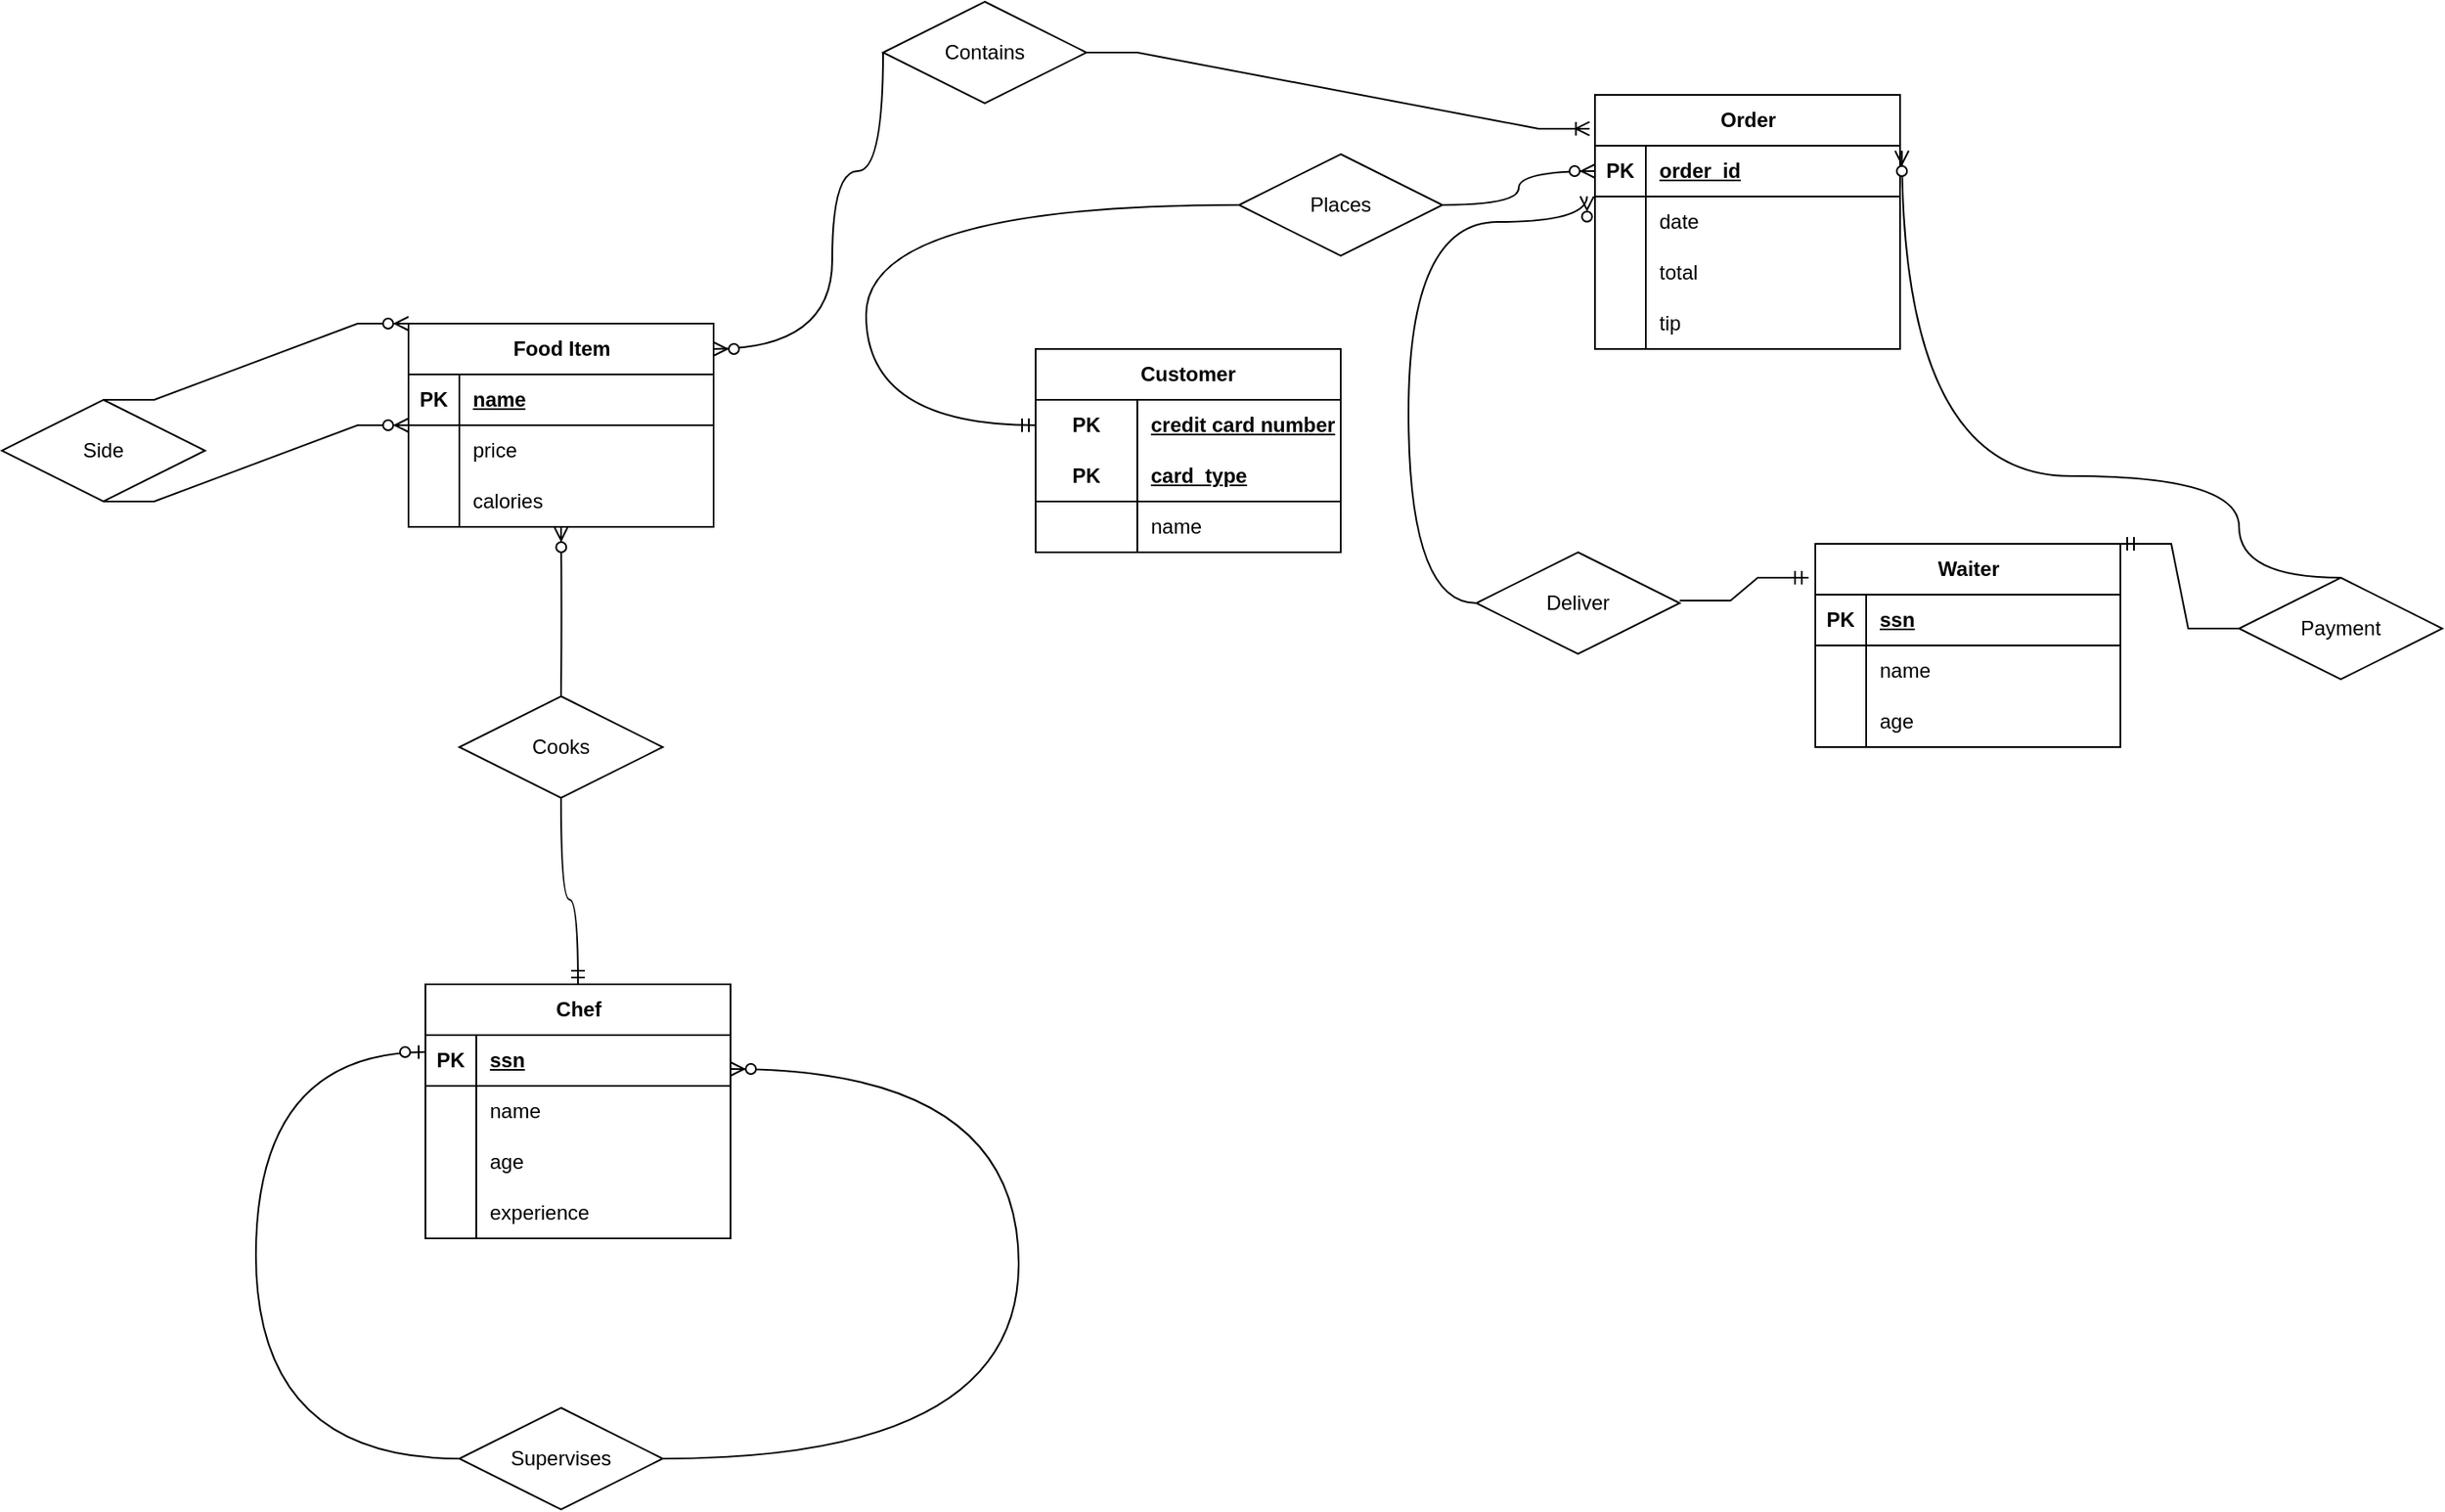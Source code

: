 <mxfile version="26.1.0" pages="6">
  <diagram name="Page-1" id="OzfasUWkYVU8zj5wJnEc">
    <mxGraphModel dx="2818" dy="1250" grid="1" gridSize="10" guides="1" tooltips="1" connect="1" arrows="1" fold="1" page="1" pageScale="1" pageWidth="850" pageHeight="1100" math="0" shadow="0">
      <root>
        <mxCell id="0" />
        <mxCell id="1" parent="0" />
        <mxCell id="p1XEgg8MlIdBGbBp0wI2-15" value="Food Item" style="shape=table;startSize=30;container=1;collapsible=1;childLayout=tableLayout;fixedRows=1;rowLines=0;fontStyle=1;align=center;resizeLast=1;html=1;" vertex="1" parent="1">
          <mxGeometry x="90" y="310" width="180" height="120" as="geometry" />
        </mxCell>
        <mxCell id="p1XEgg8MlIdBGbBp0wI2-16" value="" style="shape=tableRow;horizontal=0;startSize=0;swimlaneHead=0;swimlaneBody=0;fillColor=none;collapsible=0;dropTarget=0;points=[[0,0.5],[1,0.5]];portConstraint=eastwest;top=0;left=0;right=0;bottom=1;" vertex="1" parent="p1XEgg8MlIdBGbBp0wI2-15">
          <mxGeometry y="30" width="180" height="30" as="geometry" />
        </mxCell>
        <mxCell id="p1XEgg8MlIdBGbBp0wI2-17" value="PK" style="shape=partialRectangle;connectable=0;fillColor=none;top=0;left=0;bottom=0;right=0;fontStyle=1;overflow=hidden;whiteSpace=wrap;html=1;" vertex="1" parent="p1XEgg8MlIdBGbBp0wI2-16">
          <mxGeometry width="30" height="30" as="geometry">
            <mxRectangle width="30" height="30" as="alternateBounds" />
          </mxGeometry>
        </mxCell>
        <mxCell id="p1XEgg8MlIdBGbBp0wI2-18" value="name" style="shape=partialRectangle;connectable=0;fillColor=none;top=0;left=0;bottom=0;right=0;align=left;spacingLeft=6;fontStyle=5;overflow=hidden;whiteSpace=wrap;html=1;" vertex="1" parent="p1XEgg8MlIdBGbBp0wI2-16">
          <mxGeometry x="30" width="150" height="30" as="geometry">
            <mxRectangle width="150" height="30" as="alternateBounds" />
          </mxGeometry>
        </mxCell>
        <mxCell id="p1XEgg8MlIdBGbBp0wI2-19" value="" style="shape=tableRow;horizontal=0;startSize=0;swimlaneHead=0;swimlaneBody=0;fillColor=none;collapsible=0;dropTarget=0;points=[[0,0.5],[1,0.5]];portConstraint=eastwest;top=0;left=0;right=0;bottom=0;" vertex="1" parent="p1XEgg8MlIdBGbBp0wI2-15">
          <mxGeometry y="60" width="180" height="30" as="geometry" />
        </mxCell>
        <mxCell id="p1XEgg8MlIdBGbBp0wI2-20" value="" style="shape=partialRectangle;connectable=0;fillColor=none;top=0;left=0;bottom=0;right=0;editable=1;overflow=hidden;whiteSpace=wrap;html=1;" vertex="1" parent="p1XEgg8MlIdBGbBp0wI2-19">
          <mxGeometry width="30" height="30" as="geometry">
            <mxRectangle width="30" height="30" as="alternateBounds" />
          </mxGeometry>
        </mxCell>
        <mxCell id="p1XEgg8MlIdBGbBp0wI2-21" value="price" style="shape=partialRectangle;connectable=0;fillColor=none;top=0;left=0;bottom=0;right=0;align=left;spacingLeft=6;overflow=hidden;whiteSpace=wrap;html=1;" vertex="1" parent="p1XEgg8MlIdBGbBp0wI2-19">
          <mxGeometry x="30" width="150" height="30" as="geometry">
            <mxRectangle width="150" height="30" as="alternateBounds" />
          </mxGeometry>
        </mxCell>
        <mxCell id="p1XEgg8MlIdBGbBp0wI2-22" value="" style="shape=tableRow;horizontal=0;startSize=0;swimlaneHead=0;swimlaneBody=0;fillColor=none;collapsible=0;dropTarget=0;points=[[0,0.5],[1,0.5]];portConstraint=eastwest;top=0;left=0;right=0;bottom=0;" vertex="1" parent="p1XEgg8MlIdBGbBp0wI2-15">
          <mxGeometry y="90" width="180" height="30" as="geometry" />
        </mxCell>
        <mxCell id="p1XEgg8MlIdBGbBp0wI2-23" value="" style="shape=partialRectangle;connectable=0;fillColor=none;top=0;left=0;bottom=0;right=0;editable=1;overflow=hidden;whiteSpace=wrap;html=1;" vertex="1" parent="p1XEgg8MlIdBGbBp0wI2-22">
          <mxGeometry width="30" height="30" as="geometry">
            <mxRectangle width="30" height="30" as="alternateBounds" />
          </mxGeometry>
        </mxCell>
        <mxCell id="p1XEgg8MlIdBGbBp0wI2-24" value="calories" style="shape=partialRectangle;connectable=0;fillColor=none;top=0;left=0;bottom=0;right=0;align=left;spacingLeft=6;overflow=hidden;whiteSpace=wrap;html=1;" vertex="1" parent="p1XEgg8MlIdBGbBp0wI2-22">
          <mxGeometry x="30" width="150" height="30" as="geometry">
            <mxRectangle width="150" height="30" as="alternateBounds" />
          </mxGeometry>
        </mxCell>
        <mxCell id="p1XEgg8MlIdBGbBp0wI2-28" value="Order" style="shape=table;startSize=30;container=1;collapsible=1;childLayout=tableLayout;fixedRows=1;rowLines=0;fontStyle=1;align=center;resizeLast=1;html=1;" vertex="1" parent="1">
          <mxGeometry x="790" y="175" width="180" height="150" as="geometry" />
        </mxCell>
        <mxCell id="p1XEgg8MlIdBGbBp0wI2-29" value="" style="shape=tableRow;horizontal=0;startSize=0;swimlaneHead=0;swimlaneBody=0;fillColor=none;collapsible=0;dropTarget=0;points=[[0,0.5],[1,0.5]];portConstraint=eastwest;top=0;left=0;right=0;bottom=1;" vertex="1" parent="p1XEgg8MlIdBGbBp0wI2-28">
          <mxGeometry y="30" width="180" height="30" as="geometry" />
        </mxCell>
        <mxCell id="p1XEgg8MlIdBGbBp0wI2-30" value="PK" style="shape=partialRectangle;connectable=0;fillColor=none;top=0;left=0;bottom=0;right=0;fontStyle=1;overflow=hidden;whiteSpace=wrap;html=1;" vertex="1" parent="p1XEgg8MlIdBGbBp0wI2-29">
          <mxGeometry width="30" height="30" as="geometry">
            <mxRectangle width="30" height="30" as="alternateBounds" />
          </mxGeometry>
        </mxCell>
        <mxCell id="p1XEgg8MlIdBGbBp0wI2-31" value="order_id" style="shape=partialRectangle;connectable=0;fillColor=none;top=0;left=0;bottom=0;right=0;align=left;spacingLeft=6;fontStyle=5;overflow=hidden;whiteSpace=wrap;html=1;" vertex="1" parent="p1XEgg8MlIdBGbBp0wI2-29">
          <mxGeometry x="30" width="150" height="30" as="geometry">
            <mxRectangle width="150" height="30" as="alternateBounds" />
          </mxGeometry>
        </mxCell>
        <mxCell id="p1XEgg8MlIdBGbBp0wI2-32" value="" style="shape=tableRow;horizontal=0;startSize=0;swimlaneHead=0;swimlaneBody=0;fillColor=none;collapsible=0;dropTarget=0;points=[[0,0.5],[1,0.5]];portConstraint=eastwest;top=0;left=0;right=0;bottom=0;" vertex="1" parent="p1XEgg8MlIdBGbBp0wI2-28">
          <mxGeometry y="60" width="180" height="30" as="geometry" />
        </mxCell>
        <mxCell id="p1XEgg8MlIdBGbBp0wI2-33" value="" style="shape=partialRectangle;connectable=0;fillColor=none;top=0;left=0;bottom=0;right=0;editable=1;overflow=hidden;whiteSpace=wrap;html=1;" vertex="1" parent="p1XEgg8MlIdBGbBp0wI2-32">
          <mxGeometry width="30" height="30" as="geometry">
            <mxRectangle width="30" height="30" as="alternateBounds" />
          </mxGeometry>
        </mxCell>
        <mxCell id="p1XEgg8MlIdBGbBp0wI2-34" value="date" style="shape=partialRectangle;connectable=0;fillColor=none;top=0;left=0;bottom=0;right=0;align=left;spacingLeft=6;overflow=hidden;whiteSpace=wrap;html=1;" vertex="1" parent="p1XEgg8MlIdBGbBp0wI2-32">
          <mxGeometry x="30" width="150" height="30" as="geometry">
            <mxRectangle width="150" height="30" as="alternateBounds" />
          </mxGeometry>
        </mxCell>
        <mxCell id="p1XEgg8MlIdBGbBp0wI2-35" value="" style="shape=tableRow;horizontal=0;startSize=0;swimlaneHead=0;swimlaneBody=0;fillColor=none;collapsible=0;dropTarget=0;points=[[0,0.5],[1,0.5]];portConstraint=eastwest;top=0;left=0;right=0;bottom=0;" vertex="1" parent="p1XEgg8MlIdBGbBp0wI2-28">
          <mxGeometry y="90" width="180" height="30" as="geometry" />
        </mxCell>
        <mxCell id="p1XEgg8MlIdBGbBp0wI2-36" value="" style="shape=partialRectangle;connectable=0;fillColor=none;top=0;left=0;bottom=0;right=0;editable=1;overflow=hidden;whiteSpace=wrap;html=1;" vertex="1" parent="p1XEgg8MlIdBGbBp0wI2-35">
          <mxGeometry width="30" height="30" as="geometry">
            <mxRectangle width="30" height="30" as="alternateBounds" />
          </mxGeometry>
        </mxCell>
        <mxCell id="p1XEgg8MlIdBGbBp0wI2-37" value="total" style="shape=partialRectangle;connectable=0;fillColor=none;top=0;left=0;bottom=0;right=0;align=left;spacingLeft=6;overflow=hidden;whiteSpace=wrap;html=1;" vertex="1" parent="p1XEgg8MlIdBGbBp0wI2-35">
          <mxGeometry x="30" width="150" height="30" as="geometry">
            <mxRectangle width="150" height="30" as="alternateBounds" />
          </mxGeometry>
        </mxCell>
        <mxCell id="p1XEgg8MlIdBGbBp0wI2-38" value="" style="shape=tableRow;horizontal=0;startSize=0;swimlaneHead=0;swimlaneBody=0;fillColor=none;collapsible=0;dropTarget=0;points=[[0,0.5],[1,0.5]];portConstraint=eastwest;top=0;left=0;right=0;bottom=0;" vertex="1" parent="p1XEgg8MlIdBGbBp0wI2-28">
          <mxGeometry y="120" width="180" height="30" as="geometry" />
        </mxCell>
        <mxCell id="p1XEgg8MlIdBGbBp0wI2-39" value="" style="shape=partialRectangle;connectable=0;fillColor=none;top=0;left=0;bottom=0;right=0;editable=1;overflow=hidden;whiteSpace=wrap;html=1;" vertex="1" parent="p1XEgg8MlIdBGbBp0wI2-38">
          <mxGeometry width="30" height="30" as="geometry">
            <mxRectangle width="30" height="30" as="alternateBounds" />
          </mxGeometry>
        </mxCell>
        <mxCell id="p1XEgg8MlIdBGbBp0wI2-40" value="tip" style="shape=partialRectangle;connectable=0;fillColor=none;top=0;left=0;bottom=0;right=0;align=left;spacingLeft=6;overflow=hidden;whiteSpace=wrap;html=1;" vertex="1" parent="p1XEgg8MlIdBGbBp0wI2-38">
          <mxGeometry x="30" width="150" height="30" as="geometry">
            <mxRectangle width="150" height="30" as="alternateBounds" />
          </mxGeometry>
        </mxCell>
        <mxCell id="p1XEgg8MlIdBGbBp0wI2-41" value="Waiter" style="shape=table;startSize=30;container=1;collapsible=1;childLayout=tableLayout;fixedRows=1;rowLines=0;fontStyle=1;align=center;resizeLast=1;html=1;" vertex="1" parent="1">
          <mxGeometry x="920" y="440" width="180" height="120" as="geometry" />
        </mxCell>
        <mxCell id="p1XEgg8MlIdBGbBp0wI2-42" value="" style="shape=tableRow;horizontal=0;startSize=0;swimlaneHead=0;swimlaneBody=0;fillColor=none;collapsible=0;dropTarget=0;points=[[0,0.5],[1,0.5]];portConstraint=eastwest;top=0;left=0;right=0;bottom=1;" vertex="1" parent="p1XEgg8MlIdBGbBp0wI2-41">
          <mxGeometry y="30" width="180" height="30" as="geometry" />
        </mxCell>
        <mxCell id="p1XEgg8MlIdBGbBp0wI2-43" value="PK" style="shape=partialRectangle;connectable=0;fillColor=none;top=0;left=0;bottom=0;right=0;fontStyle=1;overflow=hidden;whiteSpace=wrap;html=1;" vertex="1" parent="p1XEgg8MlIdBGbBp0wI2-42">
          <mxGeometry width="30" height="30" as="geometry">
            <mxRectangle width="30" height="30" as="alternateBounds" />
          </mxGeometry>
        </mxCell>
        <mxCell id="p1XEgg8MlIdBGbBp0wI2-44" value="ssn" style="shape=partialRectangle;connectable=0;fillColor=none;top=0;left=0;bottom=0;right=0;align=left;spacingLeft=6;fontStyle=5;overflow=hidden;whiteSpace=wrap;html=1;" vertex="1" parent="p1XEgg8MlIdBGbBp0wI2-42">
          <mxGeometry x="30" width="150" height="30" as="geometry">
            <mxRectangle width="150" height="30" as="alternateBounds" />
          </mxGeometry>
        </mxCell>
        <mxCell id="p1XEgg8MlIdBGbBp0wI2-45" value="" style="shape=tableRow;horizontal=0;startSize=0;swimlaneHead=0;swimlaneBody=0;fillColor=none;collapsible=0;dropTarget=0;points=[[0,0.5],[1,0.5]];portConstraint=eastwest;top=0;left=0;right=0;bottom=0;" vertex="1" parent="p1XEgg8MlIdBGbBp0wI2-41">
          <mxGeometry y="60" width="180" height="30" as="geometry" />
        </mxCell>
        <mxCell id="p1XEgg8MlIdBGbBp0wI2-46" value="" style="shape=partialRectangle;connectable=0;fillColor=none;top=0;left=0;bottom=0;right=0;editable=1;overflow=hidden;whiteSpace=wrap;html=1;" vertex="1" parent="p1XEgg8MlIdBGbBp0wI2-45">
          <mxGeometry width="30" height="30" as="geometry">
            <mxRectangle width="30" height="30" as="alternateBounds" />
          </mxGeometry>
        </mxCell>
        <mxCell id="p1XEgg8MlIdBGbBp0wI2-47" value="name" style="shape=partialRectangle;connectable=0;fillColor=none;top=0;left=0;bottom=0;right=0;align=left;spacingLeft=6;overflow=hidden;whiteSpace=wrap;html=1;" vertex="1" parent="p1XEgg8MlIdBGbBp0wI2-45">
          <mxGeometry x="30" width="150" height="30" as="geometry">
            <mxRectangle width="150" height="30" as="alternateBounds" />
          </mxGeometry>
        </mxCell>
        <mxCell id="p1XEgg8MlIdBGbBp0wI2-48" value="" style="shape=tableRow;horizontal=0;startSize=0;swimlaneHead=0;swimlaneBody=0;fillColor=none;collapsible=0;dropTarget=0;points=[[0,0.5],[1,0.5]];portConstraint=eastwest;top=0;left=0;right=0;bottom=0;" vertex="1" parent="p1XEgg8MlIdBGbBp0wI2-41">
          <mxGeometry y="90" width="180" height="30" as="geometry" />
        </mxCell>
        <mxCell id="p1XEgg8MlIdBGbBp0wI2-49" value="" style="shape=partialRectangle;connectable=0;fillColor=none;top=0;left=0;bottom=0;right=0;editable=1;overflow=hidden;whiteSpace=wrap;html=1;" vertex="1" parent="p1XEgg8MlIdBGbBp0wI2-48">
          <mxGeometry width="30" height="30" as="geometry">
            <mxRectangle width="30" height="30" as="alternateBounds" />
          </mxGeometry>
        </mxCell>
        <mxCell id="p1XEgg8MlIdBGbBp0wI2-50" value="age" style="shape=partialRectangle;connectable=0;fillColor=none;top=0;left=0;bottom=0;right=0;align=left;spacingLeft=6;overflow=hidden;whiteSpace=wrap;html=1;" vertex="1" parent="p1XEgg8MlIdBGbBp0wI2-48">
          <mxGeometry x="30" width="150" height="30" as="geometry">
            <mxRectangle width="150" height="30" as="alternateBounds" />
          </mxGeometry>
        </mxCell>
        <mxCell id="p1XEgg8MlIdBGbBp0wI2-54" value="Chef" style="shape=table;startSize=30;container=1;collapsible=1;childLayout=tableLayout;fixedRows=1;rowLines=0;fontStyle=1;align=center;resizeLast=1;html=1;" vertex="1" parent="1">
          <mxGeometry x="100" y="700" width="180" height="150" as="geometry" />
        </mxCell>
        <mxCell id="p1XEgg8MlIdBGbBp0wI2-55" value="" style="shape=tableRow;horizontal=0;startSize=0;swimlaneHead=0;swimlaneBody=0;fillColor=none;collapsible=0;dropTarget=0;points=[[0,0.5],[1,0.5]];portConstraint=eastwest;top=0;left=0;right=0;bottom=1;" vertex="1" parent="p1XEgg8MlIdBGbBp0wI2-54">
          <mxGeometry y="30" width="180" height="30" as="geometry" />
        </mxCell>
        <mxCell id="p1XEgg8MlIdBGbBp0wI2-56" value="PK" style="shape=partialRectangle;connectable=0;fillColor=none;top=0;left=0;bottom=0;right=0;fontStyle=1;overflow=hidden;whiteSpace=wrap;html=1;" vertex="1" parent="p1XEgg8MlIdBGbBp0wI2-55">
          <mxGeometry width="30" height="30" as="geometry">
            <mxRectangle width="30" height="30" as="alternateBounds" />
          </mxGeometry>
        </mxCell>
        <mxCell id="p1XEgg8MlIdBGbBp0wI2-57" value="ssn" style="shape=partialRectangle;connectable=0;fillColor=none;top=0;left=0;bottom=0;right=0;align=left;spacingLeft=6;fontStyle=5;overflow=hidden;whiteSpace=wrap;html=1;" vertex="1" parent="p1XEgg8MlIdBGbBp0wI2-55">
          <mxGeometry x="30" width="150" height="30" as="geometry">
            <mxRectangle width="150" height="30" as="alternateBounds" />
          </mxGeometry>
        </mxCell>
        <mxCell id="p1XEgg8MlIdBGbBp0wI2-58" value="" style="shape=tableRow;horizontal=0;startSize=0;swimlaneHead=0;swimlaneBody=0;fillColor=none;collapsible=0;dropTarget=0;points=[[0,0.5],[1,0.5]];portConstraint=eastwest;top=0;left=0;right=0;bottom=0;" vertex="1" parent="p1XEgg8MlIdBGbBp0wI2-54">
          <mxGeometry y="60" width="180" height="30" as="geometry" />
        </mxCell>
        <mxCell id="p1XEgg8MlIdBGbBp0wI2-59" value="" style="shape=partialRectangle;connectable=0;fillColor=none;top=0;left=0;bottom=0;right=0;editable=1;overflow=hidden;whiteSpace=wrap;html=1;" vertex="1" parent="p1XEgg8MlIdBGbBp0wI2-58">
          <mxGeometry width="30" height="30" as="geometry">
            <mxRectangle width="30" height="30" as="alternateBounds" />
          </mxGeometry>
        </mxCell>
        <mxCell id="p1XEgg8MlIdBGbBp0wI2-60" value="name" style="shape=partialRectangle;connectable=0;fillColor=none;top=0;left=0;bottom=0;right=0;align=left;spacingLeft=6;overflow=hidden;whiteSpace=wrap;html=1;" vertex="1" parent="p1XEgg8MlIdBGbBp0wI2-58">
          <mxGeometry x="30" width="150" height="30" as="geometry">
            <mxRectangle width="150" height="30" as="alternateBounds" />
          </mxGeometry>
        </mxCell>
        <mxCell id="p1XEgg8MlIdBGbBp0wI2-61" value="" style="shape=tableRow;horizontal=0;startSize=0;swimlaneHead=0;swimlaneBody=0;fillColor=none;collapsible=0;dropTarget=0;points=[[0,0.5],[1,0.5]];portConstraint=eastwest;top=0;left=0;right=0;bottom=0;" vertex="1" parent="p1XEgg8MlIdBGbBp0wI2-54">
          <mxGeometry y="90" width="180" height="30" as="geometry" />
        </mxCell>
        <mxCell id="p1XEgg8MlIdBGbBp0wI2-62" value="" style="shape=partialRectangle;connectable=0;fillColor=none;top=0;left=0;bottom=0;right=0;editable=1;overflow=hidden;whiteSpace=wrap;html=1;" vertex="1" parent="p1XEgg8MlIdBGbBp0wI2-61">
          <mxGeometry width="30" height="30" as="geometry">
            <mxRectangle width="30" height="30" as="alternateBounds" />
          </mxGeometry>
        </mxCell>
        <mxCell id="p1XEgg8MlIdBGbBp0wI2-63" value="age" style="shape=partialRectangle;connectable=0;fillColor=none;top=0;left=0;bottom=0;right=0;align=left;spacingLeft=6;overflow=hidden;whiteSpace=wrap;html=1;" vertex="1" parent="p1XEgg8MlIdBGbBp0wI2-61">
          <mxGeometry x="30" width="150" height="30" as="geometry">
            <mxRectangle width="150" height="30" as="alternateBounds" />
          </mxGeometry>
        </mxCell>
        <mxCell id="p1XEgg8MlIdBGbBp0wI2-64" value="" style="shape=tableRow;horizontal=0;startSize=0;swimlaneHead=0;swimlaneBody=0;fillColor=none;collapsible=0;dropTarget=0;points=[[0,0.5],[1,0.5]];portConstraint=eastwest;top=0;left=0;right=0;bottom=0;" vertex="1" parent="p1XEgg8MlIdBGbBp0wI2-54">
          <mxGeometry y="120" width="180" height="30" as="geometry" />
        </mxCell>
        <mxCell id="p1XEgg8MlIdBGbBp0wI2-65" value="" style="shape=partialRectangle;connectable=0;fillColor=none;top=0;left=0;bottom=0;right=0;editable=1;overflow=hidden;whiteSpace=wrap;html=1;" vertex="1" parent="p1XEgg8MlIdBGbBp0wI2-64">
          <mxGeometry width="30" height="30" as="geometry">
            <mxRectangle width="30" height="30" as="alternateBounds" />
          </mxGeometry>
        </mxCell>
        <mxCell id="p1XEgg8MlIdBGbBp0wI2-66" value="experience" style="shape=partialRectangle;connectable=0;fillColor=none;top=0;left=0;bottom=0;right=0;align=left;spacingLeft=6;overflow=hidden;whiteSpace=wrap;html=1;" vertex="1" parent="p1XEgg8MlIdBGbBp0wI2-64">
          <mxGeometry x="30" width="150" height="30" as="geometry">
            <mxRectangle width="150" height="30" as="alternateBounds" />
          </mxGeometry>
        </mxCell>
        <mxCell id="p1XEgg8MlIdBGbBp0wI2-67" value="Side" style="shape=rhombus;perimeter=rhombusPerimeter;whiteSpace=wrap;html=1;align=center;" vertex="1" parent="1">
          <mxGeometry x="-150" y="355" width="120" height="60" as="geometry" />
        </mxCell>
        <mxCell id="p1XEgg8MlIdBGbBp0wI2-74" value="Places" style="shape=rhombus;perimeter=rhombusPerimeter;whiteSpace=wrap;html=1;align=center;" vertex="1" parent="1">
          <mxGeometry x="580" y="210" width="120" height="60" as="geometry" />
        </mxCell>
        <mxCell id="p1XEgg8MlIdBGbBp0wI2-75" value="" style="edgeStyle=orthogonalEdgeStyle;fontSize=12;html=1;endArrow=ERzeroToMany;endFill=1;rounded=0;entryX=0;entryY=0.5;entryDx=0;entryDy=0;exitX=1;exitY=0.5;exitDx=0;exitDy=0;curved=1;" edge="1" parent="1" source="p1XEgg8MlIdBGbBp0wI2-74" target="p1XEgg8MlIdBGbBp0wI2-29">
          <mxGeometry width="100" height="100" relative="1" as="geometry">
            <mxPoint x="370" y="330" as="sourcePoint" />
            <mxPoint x="470" y="230" as="targetPoint" />
          </mxGeometry>
        </mxCell>
        <mxCell id="p1XEgg8MlIdBGbBp0wI2-77" value="Deliver" style="shape=rhombus;perimeter=rhombusPerimeter;whiteSpace=wrap;html=1;align=center;" vertex="1" parent="1">
          <mxGeometry x="720" y="445" width="120" height="60" as="geometry" />
        </mxCell>
        <mxCell id="p1XEgg8MlIdBGbBp0wI2-79" value="Payment" style="shape=rhombus;perimeter=rhombusPerimeter;whiteSpace=wrap;html=1;align=center;" vertex="1" parent="1">
          <mxGeometry x="1170" y="460" width="120" height="60" as="geometry" />
        </mxCell>
        <mxCell id="p1XEgg8MlIdBGbBp0wI2-80" value="Customer" style="shape=table;startSize=30;container=1;collapsible=1;childLayout=tableLayout;fixedRows=1;rowLines=0;fontStyle=1;align=center;resizeLast=1;html=1;whiteSpace=wrap;" vertex="1" parent="1">
          <mxGeometry x="460" y="325" width="180" height="120" as="geometry" />
        </mxCell>
        <mxCell id="p1XEgg8MlIdBGbBp0wI2-81" value="" style="shape=tableRow;horizontal=0;startSize=0;swimlaneHead=0;swimlaneBody=0;fillColor=none;collapsible=0;dropTarget=0;points=[[0,0.5],[1,0.5]];portConstraint=eastwest;top=0;left=0;right=0;bottom=0;html=1;" vertex="1" parent="p1XEgg8MlIdBGbBp0wI2-80">
          <mxGeometry y="30" width="180" height="30" as="geometry" />
        </mxCell>
        <mxCell id="p1XEgg8MlIdBGbBp0wI2-82" value="PK" style="shape=partialRectangle;connectable=0;fillColor=none;top=0;left=0;bottom=0;right=0;fontStyle=1;overflow=hidden;html=1;whiteSpace=wrap;" vertex="1" parent="p1XEgg8MlIdBGbBp0wI2-81">
          <mxGeometry width="60" height="30" as="geometry">
            <mxRectangle width="60" height="30" as="alternateBounds" />
          </mxGeometry>
        </mxCell>
        <mxCell id="p1XEgg8MlIdBGbBp0wI2-83" value="credit card number" style="shape=partialRectangle;connectable=0;fillColor=none;top=0;left=0;bottom=0;right=0;align=left;spacingLeft=6;fontStyle=5;overflow=hidden;html=1;whiteSpace=wrap;" vertex="1" parent="p1XEgg8MlIdBGbBp0wI2-81">
          <mxGeometry x="60" width="120" height="30" as="geometry">
            <mxRectangle width="120" height="30" as="alternateBounds" />
          </mxGeometry>
        </mxCell>
        <mxCell id="p1XEgg8MlIdBGbBp0wI2-84" value="" style="shape=tableRow;horizontal=0;startSize=0;swimlaneHead=0;swimlaneBody=0;fillColor=none;collapsible=0;dropTarget=0;points=[[0,0.5],[1,0.5]];portConstraint=eastwest;top=0;left=0;right=0;bottom=1;html=1;" vertex="1" parent="p1XEgg8MlIdBGbBp0wI2-80">
          <mxGeometry y="60" width="180" height="30" as="geometry" />
        </mxCell>
        <mxCell id="p1XEgg8MlIdBGbBp0wI2-85" value="PK" style="shape=partialRectangle;connectable=0;fillColor=none;top=0;left=0;bottom=0;right=0;fontStyle=1;overflow=hidden;html=1;whiteSpace=wrap;" vertex="1" parent="p1XEgg8MlIdBGbBp0wI2-84">
          <mxGeometry width="60" height="30" as="geometry">
            <mxRectangle width="60" height="30" as="alternateBounds" />
          </mxGeometry>
        </mxCell>
        <mxCell id="p1XEgg8MlIdBGbBp0wI2-86" value="card_type" style="shape=partialRectangle;connectable=0;fillColor=none;top=0;left=0;bottom=0;right=0;align=left;spacingLeft=6;fontStyle=5;overflow=hidden;html=1;whiteSpace=wrap;" vertex="1" parent="p1XEgg8MlIdBGbBp0wI2-84">
          <mxGeometry x="60" width="120" height="30" as="geometry">
            <mxRectangle width="120" height="30" as="alternateBounds" />
          </mxGeometry>
        </mxCell>
        <mxCell id="p1XEgg8MlIdBGbBp0wI2-87" value="" style="shape=tableRow;horizontal=0;startSize=0;swimlaneHead=0;swimlaneBody=0;fillColor=none;collapsible=0;dropTarget=0;points=[[0,0.5],[1,0.5]];portConstraint=eastwest;top=0;left=0;right=0;bottom=0;html=1;" vertex="1" parent="p1XEgg8MlIdBGbBp0wI2-80">
          <mxGeometry y="90" width="180" height="30" as="geometry" />
        </mxCell>
        <mxCell id="p1XEgg8MlIdBGbBp0wI2-88" value="" style="shape=partialRectangle;connectable=0;fillColor=none;top=0;left=0;bottom=0;right=0;editable=1;overflow=hidden;html=1;whiteSpace=wrap;" vertex="1" parent="p1XEgg8MlIdBGbBp0wI2-87">
          <mxGeometry width="60" height="30" as="geometry">
            <mxRectangle width="60" height="30" as="alternateBounds" />
          </mxGeometry>
        </mxCell>
        <mxCell id="p1XEgg8MlIdBGbBp0wI2-89" value="name" style="shape=partialRectangle;connectable=0;fillColor=none;top=0;left=0;bottom=0;right=0;align=left;spacingLeft=6;overflow=hidden;html=1;whiteSpace=wrap;" vertex="1" parent="p1XEgg8MlIdBGbBp0wI2-87">
          <mxGeometry x="60" width="120" height="30" as="geometry">
            <mxRectangle width="120" height="30" as="alternateBounds" />
          </mxGeometry>
        </mxCell>
        <mxCell id="p1XEgg8MlIdBGbBp0wI2-100" value="" style="edgeStyle=orthogonalEdgeStyle;fontSize=12;html=1;endArrow=ERzeroToMany;endFill=1;rounded=0;curved=1;entryX=-0.026;entryY=-0.003;entryDx=0;entryDy=0;exitX=0;exitY=0.5;exitDx=0;exitDy=0;entryPerimeter=0;" edge="1" parent="1" source="p1XEgg8MlIdBGbBp0wI2-77" target="p1XEgg8MlIdBGbBp0wI2-32">
          <mxGeometry width="100" height="100" relative="1" as="geometry">
            <mxPoint x="720" y="530" as="sourcePoint" />
            <mxPoint x="820" y="430" as="targetPoint" />
            <Array as="points">
              <mxPoint x="680" y="475" />
              <mxPoint x="680" y="250" />
              <mxPoint x="785" y="250" />
            </Array>
          </mxGeometry>
        </mxCell>
        <mxCell id="p1XEgg8MlIdBGbBp0wI2-102" value="" style="edgeStyle=orthogonalEdgeStyle;fontSize=12;html=1;endArrow=ERzeroToMany;endFill=1;rounded=0;curved=1;exitX=0.5;exitY=0;exitDx=0;exitDy=0;entryX=1.006;entryY=0.1;entryDx=0;entryDy=0;entryPerimeter=0;" edge="1" parent="1" source="p1XEgg8MlIdBGbBp0wI2-79" target="p1XEgg8MlIdBGbBp0wI2-29">
          <mxGeometry width="100" height="100" relative="1" as="geometry">
            <mxPoint x="670" y="580" as="sourcePoint" />
            <mxPoint x="580" y="310" as="targetPoint" />
            <Array as="points">
              <mxPoint x="1170" y="460" />
              <mxPoint x="1170" y="400" />
              <mxPoint x="971" y="400" />
            </Array>
          </mxGeometry>
        </mxCell>
        <mxCell id="p1XEgg8MlIdBGbBp0wI2-107" value="Supervises" style="shape=rhombus;perimeter=rhombusPerimeter;whiteSpace=wrap;html=1;align=center;" vertex="1" parent="1">
          <mxGeometry x="120" y="950" width="120" height="60" as="geometry" />
        </mxCell>
        <mxCell id="p1XEgg8MlIdBGbBp0wI2-111" value="" style="edgeStyle=orthogonalEdgeStyle;fontSize=12;html=1;endArrow=ERzeroToMany;endFill=1;rounded=0;curved=1;exitX=1;exitY=0.5;exitDx=0;exitDy=0;" edge="1" parent="1" source="p1XEgg8MlIdBGbBp0wI2-107">
          <mxGeometry width="100" height="100" relative="1" as="geometry">
            <mxPoint x="170" y="1010.0" as="sourcePoint" />
            <mxPoint x="280" y="750" as="targetPoint" />
            <Array as="points">
              <mxPoint x="450" y="980" />
              <mxPoint x="450" y="750" />
            </Array>
          </mxGeometry>
        </mxCell>
        <mxCell id="p1XEgg8MlIdBGbBp0wI2-117" value="" style="edgeStyle=entityRelationEdgeStyle;fontSize=12;html=1;endArrow=ERmandOne;rounded=0;entryX=1;entryY=0;entryDx=0;entryDy=0;exitX=0;exitY=0.5;exitDx=0;exitDy=0;" edge="1" parent="1" source="p1XEgg8MlIdBGbBp0wI2-79" target="p1XEgg8MlIdBGbBp0wI2-41">
          <mxGeometry width="100" height="100" relative="1" as="geometry">
            <mxPoint x="1170" y="675" as="sourcePoint" />
            <mxPoint x="1250" y="630" as="targetPoint" />
            <Array as="points">
              <mxPoint x="1190" y="595" />
            </Array>
          </mxGeometry>
        </mxCell>
        <mxCell id="p1XEgg8MlIdBGbBp0wI2-119" value="" style="edgeStyle=entityRelationEdgeStyle;fontSize=12;html=1;endArrow=ERmandOne;rounded=0;entryX=-0.022;entryY=0.137;entryDx=0;entryDy=0;entryPerimeter=0;" edge="1" parent="1">
          <mxGeometry width="100" height="100" relative="1" as="geometry">
            <mxPoint x="840" y="473.56" as="sourcePoint" />
            <mxPoint x="916.04" y="460" as="targetPoint" />
          </mxGeometry>
        </mxCell>
        <mxCell id="p1XEgg8MlIdBGbBp0wI2-120" value="" style="edgeStyle=orthogonalEdgeStyle;fontSize=12;html=1;endArrow=ERmandOne;rounded=0;curved=1;exitX=0;exitY=0.5;exitDx=0;exitDy=0;" edge="1" parent="1" source="p1XEgg8MlIdBGbBp0wI2-74">
          <mxGeometry width="100" height="100" relative="1" as="geometry">
            <mxPoint x="360" y="470" as="sourcePoint" />
            <mxPoint x="460" y="370" as="targetPoint" />
            <Array as="points">
              <mxPoint x="360" y="240" />
              <mxPoint x="360" y="370" />
            </Array>
          </mxGeometry>
        </mxCell>
        <mxCell id="p1XEgg8MlIdBGbBp0wI2-122" value="" style="edgeStyle=entityRelationEdgeStyle;fontSize=12;html=1;endArrow=ERzeroToMany;endFill=1;rounded=0;exitX=0.5;exitY=0;exitDx=0;exitDy=0;entryX=0;entryY=0;entryDx=0;entryDy=0;" edge="1" parent="1">
          <mxGeometry width="100" height="100" relative="1" as="geometry">
            <mxPoint x="-90" y="415" as="sourcePoint" />
            <mxPoint x="90" y="370" as="targetPoint" />
            <Array as="points">
              <mxPoint x="60" y="390" />
              <mxPoint x="-10" y="440" />
              <mxPoint x="-20" y="470" />
            </Array>
          </mxGeometry>
        </mxCell>
        <mxCell id="p1XEgg8MlIdBGbBp0wI2-124" value="Contains" style="shape=rhombus;perimeter=rhombusPerimeter;whiteSpace=wrap;html=1;align=center;" vertex="1" parent="1">
          <mxGeometry x="370" y="120" width="120" height="60" as="geometry" />
        </mxCell>
        <mxCell id="p1XEgg8MlIdBGbBp0wI2-125" value="" style="edgeStyle=orthogonalEdgeStyle;fontSize=12;html=1;endArrow=ERzeroToMany;endFill=1;rounded=0;curved=1;exitX=0;exitY=0.5;exitDx=0;exitDy=0;" edge="1" parent="1" source="p1XEgg8MlIdBGbBp0wI2-124">
          <mxGeometry width="100" height="100" relative="1" as="geometry">
            <mxPoint x="170" y="425" as="sourcePoint" />
            <mxPoint x="270" y="325" as="targetPoint" />
            <Array as="points">
              <mxPoint x="370" y="220" />
              <mxPoint x="340" y="220" />
              <mxPoint x="340" y="325" />
            </Array>
          </mxGeometry>
        </mxCell>
        <mxCell id="p1XEgg8MlIdBGbBp0wI2-126" value="" style="edgeStyle=entityRelationEdgeStyle;fontSize=12;html=1;endArrow=ERoneToMany;rounded=0;entryX=-0.018;entryY=0.133;entryDx=0;entryDy=0;entryPerimeter=0;" edge="1" parent="1" target="p1XEgg8MlIdBGbBp0wI2-28">
          <mxGeometry width="100" height="100" relative="1" as="geometry">
            <mxPoint x="490" y="150" as="sourcePoint" />
            <mxPoint x="590" y="50" as="targetPoint" />
          </mxGeometry>
        </mxCell>
        <mxCell id="p1XEgg8MlIdBGbBp0wI2-127" value="" style="edgeStyle=entityRelationEdgeStyle;fontSize=12;html=1;endArrow=ERzeroToMany;endFill=1;rounded=0;exitX=0.5;exitY=0;exitDx=0;exitDy=0;entryX=0;entryY=0;entryDx=0;entryDy=0;" edge="1" parent="1">
          <mxGeometry width="100" height="100" relative="1" as="geometry">
            <mxPoint x="-90" y="355" as="sourcePoint" />
            <mxPoint x="90" y="310" as="targetPoint" />
            <Array as="points">
              <mxPoint x="60" y="330" />
              <mxPoint x="-10" y="380" />
              <mxPoint x="70" y="340" />
              <mxPoint x="-20" y="410" />
            </Array>
          </mxGeometry>
        </mxCell>
        <mxCell id="p1XEgg8MlIdBGbBp0wI2-128" value="Cooks" style="shape=rhombus;perimeter=rhombusPerimeter;whiteSpace=wrap;html=1;align=center;" vertex="1" parent="1">
          <mxGeometry x="120" y="530" width="120" height="60" as="geometry" />
        </mxCell>
        <mxCell id="p1XEgg8MlIdBGbBp0wI2-131" value="" style="edgeStyle=orthogonalEdgeStyle;fontSize=12;html=1;endArrow=ERzeroToOne;endFill=1;rounded=0;curved=1;exitX=0;exitY=0.5;exitDx=0;exitDy=0;" edge="1" parent="1" source="p1XEgg8MlIdBGbBp0wI2-107">
          <mxGeometry width="100" height="100" relative="1" as="geometry">
            <mxPoint y="840" as="sourcePoint" />
            <mxPoint x="100" y="740" as="targetPoint" />
            <Array as="points">
              <mxPoint y="980" />
              <mxPoint y="740" />
            </Array>
          </mxGeometry>
        </mxCell>
        <mxCell id="p1XEgg8MlIdBGbBp0wI2-132" value="" style="edgeStyle=orthogonalEdgeStyle;fontSize=12;html=1;endArrow=ERmandOne;rounded=0;curved=1;entryX=0.5;entryY=0;entryDx=0;entryDy=0;exitX=0.5;exitY=1;exitDx=0;exitDy=0;" edge="1" parent="1" source="p1XEgg8MlIdBGbBp0wI2-128" target="p1XEgg8MlIdBGbBp0wI2-54">
          <mxGeometry width="100" height="100" relative="1" as="geometry">
            <mxPoint x="180" y="600" as="sourcePoint" />
            <mxPoint x="100" y="720" as="targetPoint" />
            <Array as="points">
              <mxPoint x="180" y="650" />
              <mxPoint x="190" y="650" />
            </Array>
          </mxGeometry>
        </mxCell>
        <mxCell id="p1XEgg8MlIdBGbBp0wI2-133" value="" style="edgeStyle=orthogonalEdgeStyle;fontSize=12;html=1;endArrow=ERzeroToMany;endFill=1;rounded=0;curved=1;entryX=0.5;entryY=1;entryDx=0;entryDy=0;entryPerimeter=0;" edge="1" parent="1" target="p1XEgg8MlIdBGbBp0wI2-22">
          <mxGeometry width="100" height="100" relative="1" as="geometry">
            <mxPoint x="180" y="530" as="sourcePoint" />
            <mxPoint x="180" y="440" as="targetPoint" />
          </mxGeometry>
        </mxCell>
      </root>
    </mxGraphModel>
  </diagram>
  <diagram id="Wh_qEEF7MjEsTDziDobI" name="Page-2">
    <mxGraphModel dx="984" dy="625" grid="1" gridSize="10" guides="1" tooltips="1" connect="1" arrows="1" fold="1" page="1" pageScale="1" pageWidth="850" pageHeight="1100" math="0" shadow="0">
      <root>
        <mxCell id="0" />
        <mxCell id="1" parent="0" />
        <mxCell id="zffuel6RLCfFVa7tooSB-14" value="Food" style="shape=table;startSize=30;container=1;collapsible=1;childLayout=tableLayout;fixedRows=1;rowLines=0;fontStyle=1;align=center;resizeLast=1;html=1;whiteSpace=wrap;" vertex="1" parent="1">
          <mxGeometry x="350" y="140" width="180" height="150" as="geometry" />
        </mxCell>
        <mxCell id="zffuel6RLCfFVa7tooSB-15" value="" style="shape=tableRow;horizontal=0;startSize=0;swimlaneHead=0;swimlaneBody=0;fillColor=none;collapsible=0;dropTarget=0;points=[[0,0.5],[1,0.5]];portConstraint=eastwest;top=0;left=0;right=0;bottom=0;html=1;" vertex="1" parent="zffuel6RLCfFVa7tooSB-14">
          <mxGeometry y="30" width="180" height="30" as="geometry" />
        </mxCell>
        <mxCell id="zffuel6RLCfFVa7tooSB-16" value="PK" style="shape=partialRectangle;connectable=0;fillColor=none;top=0;left=0;bottom=0;right=0;fontStyle=1;overflow=hidden;html=1;whiteSpace=wrap;" vertex="1" parent="zffuel6RLCfFVa7tooSB-15">
          <mxGeometry width="60" height="30" as="geometry">
            <mxRectangle width="60" height="30" as="alternateBounds" />
          </mxGeometry>
        </mxCell>
        <mxCell id="zffuel6RLCfFVa7tooSB-17" value="name" style="shape=partialRectangle;connectable=0;fillColor=none;top=0;left=0;bottom=0;right=0;align=left;spacingLeft=6;fontStyle=5;overflow=hidden;html=1;whiteSpace=wrap;" vertex="1" parent="zffuel6RLCfFVa7tooSB-15">
          <mxGeometry x="60" width="120" height="30" as="geometry">
            <mxRectangle width="120" height="30" as="alternateBounds" />
          </mxGeometry>
        </mxCell>
        <mxCell id="zffuel6RLCfFVa7tooSB-18" value="" style="shape=tableRow;horizontal=0;startSize=0;swimlaneHead=0;swimlaneBody=0;fillColor=none;collapsible=0;dropTarget=0;points=[[0,0.5],[1,0.5]];portConstraint=eastwest;top=0;left=0;right=0;bottom=1;html=1;" vertex="1" parent="zffuel6RLCfFVa7tooSB-14">
          <mxGeometry y="60" width="180" height="30" as="geometry" />
        </mxCell>
        <mxCell id="zffuel6RLCfFVa7tooSB-19" value="PK" style="shape=partialRectangle;connectable=0;fillColor=none;top=0;left=0;bottom=0;right=0;fontStyle=1;overflow=hidden;html=1;whiteSpace=wrap;" vertex="1" parent="zffuel6RLCfFVa7tooSB-18">
          <mxGeometry width="60" height="30" as="geometry">
            <mxRectangle width="60" height="30" as="alternateBounds" />
          </mxGeometry>
        </mxCell>
        <mxCell id="zffuel6RLCfFVa7tooSB-20" value="size" style="shape=partialRectangle;connectable=0;fillColor=none;top=0;left=0;bottom=0;right=0;align=left;spacingLeft=6;fontStyle=5;overflow=hidden;html=1;whiteSpace=wrap;" vertex="1" parent="zffuel6RLCfFVa7tooSB-18">
          <mxGeometry x="60" width="120" height="30" as="geometry">
            <mxRectangle width="120" height="30" as="alternateBounds" />
          </mxGeometry>
        </mxCell>
        <mxCell id="zffuel6RLCfFVa7tooSB-21" value="" style="shape=tableRow;horizontal=0;startSize=0;swimlaneHead=0;swimlaneBody=0;fillColor=none;collapsible=0;dropTarget=0;points=[[0,0.5],[1,0.5]];portConstraint=eastwest;top=0;left=0;right=0;bottom=0;html=1;" vertex="1" parent="zffuel6RLCfFVa7tooSB-14">
          <mxGeometry y="90" width="180" height="30" as="geometry" />
        </mxCell>
        <mxCell id="zffuel6RLCfFVa7tooSB-22" value="" style="shape=partialRectangle;connectable=0;fillColor=none;top=0;left=0;bottom=0;right=0;editable=1;overflow=hidden;html=1;whiteSpace=wrap;" vertex="1" parent="zffuel6RLCfFVa7tooSB-21">
          <mxGeometry width="60" height="30" as="geometry">
            <mxRectangle width="60" height="30" as="alternateBounds" />
          </mxGeometry>
        </mxCell>
        <mxCell id="zffuel6RLCfFVa7tooSB-23" value="price" style="shape=partialRectangle;connectable=0;fillColor=none;top=0;left=0;bottom=0;right=0;align=left;spacingLeft=6;overflow=hidden;html=1;whiteSpace=wrap;" vertex="1" parent="zffuel6RLCfFVa7tooSB-21">
          <mxGeometry x="60" width="120" height="30" as="geometry">
            <mxRectangle width="120" height="30" as="alternateBounds" />
          </mxGeometry>
        </mxCell>
        <mxCell id="zffuel6RLCfFVa7tooSB-24" value="" style="shape=tableRow;horizontal=0;startSize=0;swimlaneHead=0;swimlaneBody=0;fillColor=none;collapsible=0;dropTarget=0;points=[[0,0.5],[1,0.5]];portConstraint=eastwest;top=0;left=0;right=0;bottom=0;html=1;" vertex="1" parent="zffuel6RLCfFVa7tooSB-14">
          <mxGeometry y="120" width="180" height="30" as="geometry" />
        </mxCell>
        <mxCell id="zffuel6RLCfFVa7tooSB-25" value="" style="shape=partialRectangle;connectable=0;fillColor=none;top=0;left=0;bottom=0;right=0;editable=1;overflow=hidden;html=1;whiteSpace=wrap;" vertex="1" parent="zffuel6RLCfFVa7tooSB-24">
          <mxGeometry width="60" height="30" as="geometry">
            <mxRectangle width="60" height="30" as="alternateBounds" />
          </mxGeometry>
        </mxCell>
        <mxCell id="zffuel6RLCfFVa7tooSB-26" value="calories" style="shape=partialRectangle;connectable=0;fillColor=none;top=0;left=0;bottom=0;right=0;align=left;spacingLeft=6;overflow=hidden;html=1;whiteSpace=wrap;" vertex="1" parent="zffuel6RLCfFVa7tooSB-24">
          <mxGeometry x="60" width="120" height="30" as="geometry">
            <mxRectangle width="120" height="30" as="alternateBounds" />
          </mxGeometry>
        </mxCell>
      </root>
    </mxGraphModel>
  </diagram>
  <diagram id="mdh0qV-rRlTpvohiYp46" name="Page-3">
    <mxGraphModel dx="1312" dy="833" grid="1" gridSize="10" guides="1" tooltips="1" connect="1" arrows="1" fold="1" page="1" pageScale="1" pageWidth="850" pageHeight="1100" math="0" shadow="0">
      <root>
        <mxCell id="0" />
        <mxCell id="1" parent="0" />
        <mxCell id="c4iYcm3e47KMadnRJYWd-1" value="Customer" style="shape=table;startSize=30;container=1;collapsible=1;childLayout=tableLayout;fixedRows=1;rowLines=0;fontStyle=1;align=center;resizeLast=1;html=1;whiteSpace=wrap;" vertex="1" parent="1">
          <mxGeometry x="70" y="210" width="180" height="120" as="geometry" />
        </mxCell>
        <mxCell id="c4iYcm3e47KMadnRJYWd-2" value="" style="shape=tableRow;horizontal=0;startSize=0;swimlaneHead=0;swimlaneBody=0;fillColor=none;collapsible=0;dropTarget=0;points=[[0,0.5],[1,0.5]];portConstraint=eastwest;top=0;left=0;right=0;bottom=0;html=1;" vertex="1" parent="c4iYcm3e47KMadnRJYWd-1">
          <mxGeometry y="30" width="180" height="30" as="geometry" />
        </mxCell>
        <mxCell id="c4iYcm3e47KMadnRJYWd-3" value="PK" style="shape=partialRectangle;connectable=0;fillColor=none;top=0;left=0;bottom=0;right=0;fontStyle=1;overflow=hidden;html=1;whiteSpace=wrap;" vertex="1" parent="c4iYcm3e47KMadnRJYWd-2">
          <mxGeometry width="60" height="30" as="geometry">
            <mxRectangle width="60" height="30" as="alternateBounds" />
          </mxGeometry>
        </mxCell>
        <mxCell id="c4iYcm3e47KMadnRJYWd-4" value="credit card number" style="shape=partialRectangle;connectable=0;fillColor=none;top=0;left=0;bottom=0;right=0;align=left;spacingLeft=6;fontStyle=5;overflow=hidden;html=1;whiteSpace=wrap;" vertex="1" parent="c4iYcm3e47KMadnRJYWd-2">
          <mxGeometry x="60" width="120" height="30" as="geometry">
            <mxRectangle width="120" height="30" as="alternateBounds" />
          </mxGeometry>
        </mxCell>
        <mxCell id="c4iYcm3e47KMadnRJYWd-5" value="" style="shape=tableRow;horizontal=0;startSize=0;swimlaneHead=0;swimlaneBody=0;fillColor=none;collapsible=0;dropTarget=0;points=[[0,0.5],[1,0.5]];portConstraint=eastwest;top=0;left=0;right=0;bottom=1;html=1;" vertex="1" parent="c4iYcm3e47KMadnRJYWd-1">
          <mxGeometry y="60" width="180" height="30" as="geometry" />
        </mxCell>
        <mxCell id="c4iYcm3e47KMadnRJYWd-6" value="PK" style="shape=partialRectangle;connectable=0;fillColor=none;top=0;left=0;bottom=0;right=0;fontStyle=1;overflow=hidden;html=1;whiteSpace=wrap;" vertex="1" parent="c4iYcm3e47KMadnRJYWd-5">
          <mxGeometry width="60" height="30" as="geometry">
            <mxRectangle width="60" height="30" as="alternateBounds" />
          </mxGeometry>
        </mxCell>
        <mxCell id="c4iYcm3e47KMadnRJYWd-7" value="card_type" style="shape=partialRectangle;connectable=0;fillColor=none;top=0;left=0;bottom=0;right=0;align=left;spacingLeft=6;fontStyle=5;overflow=hidden;html=1;whiteSpace=wrap;" vertex="1" parent="c4iYcm3e47KMadnRJYWd-5">
          <mxGeometry x="60" width="120" height="30" as="geometry">
            <mxRectangle width="120" height="30" as="alternateBounds" />
          </mxGeometry>
        </mxCell>
        <mxCell id="c4iYcm3e47KMadnRJYWd-8" value="" style="shape=tableRow;horizontal=0;startSize=0;swimlaneHead=0;swimlaneBody=0;fillColor=none;collapsible=0;dropTarget=0;points=[[0,0.5],[1,0.5]];portConstraint=eastwest;top=0;left=0;right=0;bottom=0;html=1;" vertex="1" parent="c4iYcm3e47KMadnRJYWd-1">
          <mxGeometry y="90" width="180" height="30" as="geometry" />
        </mxCell>
        <mxCell id="c4iYcm3e47KMadnRJYWd-9" value="" style="shape=partialRectangle;connectable=0;fillColor=none;top=0;left=0;bottom=0;right=0;editable=1;overflow=hidden;html=1;whiteSpace=wrap;" vertex="1" parent="c4iYcm3e47KMadnRJYWd-8">
          <mxGeometry width="60" height="30" as="geometry">
            <mxRectangle width="60" height="30" as="alternateBounds" />
          </mxGeometry>
        </mxCell>
        <mxCell id="c4iYcm3e47KMadnRJYWd-10" value="name" style="shape=partialRectangle;connectable=0;fillColor=none;top=0;left=0;bottom=0;right=0;align=left;spacingLeft=6;overflow=hidden;html=1;whiteSpace=wrap;" vertex="1" parent="c4iYcm3e47KMadnRJYWd-8">
          <mxGeometry x="60" width="120" height="30" as="geometry">
            <mxRectangle width="120" height="30" as="alternateBounds" />
          </mxGeometry>
        </mxCell>
        <mxCell id="Dw3Qv_Fh0aCjPkte8F15-1" value="Order" style="shape=table;startSize=30;container=1;collapsible=1;childLayout=tableLayout;fixedRows=1;rowLines=0;fontStyle=1;align=center;resizeLast=1;html=1;" vertex="1" parent="1">
          <mxGeometry x="590" y="210" width="180" height="180" as="geometry" />
        </mxCell>
        <mxCell id="Dw3Qv_Fh0aCjPkte8F15-2" value="" style="shape=tableRow;horizontal=0;startSize=0;swimlaneHead=0;swimlaneBody=0;fillColor=none;collapsible=0;dropTarget=0;points=[[0,0.5],[1,0.5]];portConstraint=eastwest;top=0;left=0;right=0;bottom=1;" vertex="1" parent="Dw3Qv_Fh0aCjPkte8F15-1">
          <mxGeometry y="30" width="180" height="30" as="geometry" />
        </mxCell>
        <mxCell id="Dw3Qv_Fh0aCjPkte8F15-3" value="PK" style="shape=partialRectangle;connectable=0;fillColor=none;top=0;left=0;bottom=0;right=0;fontStyle=1;overflow=hidden;whiteSpace=wrap;html=1;" vertex="1" parent="Dw3Qv_Fh0aCjPkte8F15-2">
          <mxGeometry width="30" height="30" as="geometry">
            <mxRectangle width="30" height="30" as="alternateBounds" />
          </mxGeometry>
        </mxCell>
        <mxCell id="Dw3Qv_Fh0aCjPkte8F15-4" value="order_id" style="shape=partialRectangle;connectable=0;fillColor=none;top=0;left=0;bottom=0;right=0;align=left;spacingLeft=6;fontStyle=5;overflow=hidden;whiteSpace=wrap;html=1;" vertex="1" parent="Dw3Qv_Fh0aCjPkte8F15-2">
          <mxGeometry x="30" width="150" height="30" as="geometry">
            <mxRectangle width="150" height="30" as="alternateBounds" />
          </mxGeometry>
        </mxCell>
        <mxCell id="Dw3Qv_Fh0aCjPkte8F15-5" value="" style="shape=tableRow;horizontal=0;startSize=0;swimlaneHead=0;swimlaneBody=0;fillColor=none;collapsible=0;dropTarget=0;points=[[0,0.5],[1,0.5]];portConstraint=eastwest;top=0;left=0;right=0;bottom=0;" vertex="1" parent="Dw3Qv_Fh0aCjPkte8F15-1">
          <mxGeometry y="60" width="180" height="30" as="geometry" />
        </mxCell>
        <mxCell id="Dw3Qv_Fh0aCjPkte8F15-6" value="" style="shape=partialRectangle;connectable=0;fillColor=none;top=0;left=0;bottom=0;right=0;editable=1;overflow=hidden;whiteSpace=wrap;html=1;" vertex="1" parent="Dw3Qv_Fh0aCjPkte8F15-5">
          <mxGeometry width="30" height="30" as="geometry">
            <mxRectangle width="30" height="30" as="alternateBounds" />
          </mxGeometry>
        </mxCell>
        <mxCell id="Dw3Qv_Fh0aCjPkte8F15-7" value="date" style="shape=partialRectangle;connectable=0;fillColor=none;top=0;left=0;bottom=0;right=0;align=left;spacingLeft=6;overflow=hidden;whiteSpace=wrap;html=1;" vertex="1" parent="Dw3Qv_Fh0aCjPkte8F15-5">
          <mxGeometry x="30" width="150" height="30" as="geometry">
            <mxRectangle width="150" height="30" as="alternateBounds" />
          </mxGeometry>
        </mxCell>
        <mxCell id="Dw3Qv_Fh0aCjPkte8F15-8" value="" style="shape=tableRow;horizontal=0;startSize=0;swimlaneHead=0;swimlaneBody=0;fillColor=none;collapsible=0;dropTarget=0;points=[[0,0.5],[1,0.5]];portConstraint=eastwest;top=0;left=0;right=0;bottom=0;" vertex="1" parent="Dw3Qv_Fh0aCjPkte8F15-1">
          <mxGeometry y="90" width="180" height="30" as="geometry" />
        </mxCell>
        <mxCell id="Dw3Qv_Fh0aCjPkte8F15-9" value="" style="shape=partialRectangle;connectable=0;fillColor=none;top=0;left=0;bottom=0;right=0;editable=1;overflow=hidden;whiteSpace=wrap;html=1;" vertex="1" parent="Dw3Qv_Fh0aCjPkte8F15-8">
          <mxGeometry width="30" height="30" as="geometry">
            <mxRectangle width="30" height="30" as="alternateBounds" />
          </mxGeometry>
        </mxCell>
        <mxCell id="Dw3Qv_Fh0aCjPkte8F15-10" value="total" style="shape=partialRectangle;connectable=0;fillColor=none;top=0;left=0;bottom=0;right=0;align=left;spacingLeft=6;overflow=hidden;whiteSpace=wrap;html=1;" vertex="1" parent="Dw3Qv_Fh0aCjPkte8F15-8">
          <mxGeometry x="30" width="150" height="30" as="geometry">
            <mxRectangle width="150" height="30" as="alternateBounds" />
          </mxGeometry>
        </mxCell>
        <mxCell id="Dw3Qv_Fh0aCjPkte8F15-11" value="" style="shape=tableRow;horizontal=0;startSize=0;swimlaneHead=0;swimlaneBody=0;fillColor=none;collapsible=0;dropTarget=0;points=[[0,0.5],[1,0.5]];portConstraint=eastwest;top=0;left=0;right=0;bottom=0;" vertex="1" parent="Dw3Qv_Fh0aCjPkte8F15-1">
          <mxGeometry y="120" width="180" height="30" as="geometry" />
        </mxCell>
        <mxCell id="Dw3Qv_Fh0aCjPkte8F15-12" value="" style="shape=partialRectangle;connectable=0;fillColor=none;top=0;left=0;bottom=0;right=0;editable=1;overflow=hidden;whiteSpace=wrap;html=1;" vertex="1" parent="Dw3Qv_Fh0aCjPkte8F15-11">
          <mxGeometry width="30" height="30" as="geometry">
            <mxRectangle width="30" height="30" as="alternateBounds" />
          </mxGeometry>
        </mxCell>
        <mxCell id="Dw3Qv_Fh0aCjPkte8F15-13" value="tip" style="shape=partialRectangle;connectable=0;fillColor=none;top=0;left=0;bottom=0;right=0;align=left;spacingLeft=6;overflow=hidden;whiteSpace=wrap;html=1;" vertex="1" parent="Dw3Qv_Fh0aCjPkte8F15-11">
          <mxGeometry x="30" width="150" height="30" as="geometry">
            <mxRectangle width="150" height="30" as="alternateBounds" />
          </mxGeometry>
        </mxCell>
        <mxCell id="Dw3Qv_Fh0aCjPkte8F15-14" style="shape=tableRow;horizontal=0;startSize=0;swimlaneHead=0;swimlaneBody=0;fillColor=none;collapsible=0;dropTarget=0;points=[[0,0.5],[1,0.5]];portConstraint=eastwest;top=0;left=0;right=0;bottom=0;" vertex="1" parent="Dw3Qv_Fh0aCjPkte8F15-1">
          <mxGeometry y="150" width="180" height="30" as="geometry" />
        </mxCell>
        <mxCell id="Dw3Qv_Fh0aCjPkte8F15-15" style="shape=partialRectangle;connectable=0;fillColor=none;top=0;left=0;bottom=0;right=0;editable=1;overflow=hidden;whiteSpace=wrap;html=1;" vertex="1" parent="Dw3Qv_Fh0aCjPkte8F15-14">
          <mxGeometry width="30" height="30" as="geometry">
            <mxRectangle width="30" height="30" as="alternateBounds" />
          </mxGeometry>
        </mxCell>
        <mxCell id="Dw3Qv_Fh0aCjPkte8F15-16" value="feedback" style="shape=partialRectangle;connectable=0;fillColor=none;top=0;left=0;bottom=0;right=0;align=left;spacingLeft=6;overflow=hidden;whiteSpace=wrap;html=1;" vertex="1" parent="Dw3Qv_Fh0aCjPkte8F15-14">
          <mxGeometry x="30" width="150" height="30" as="geometry">
            <mxRectangle width="150" height="30" as="alternateBounds" />
          </mxGeometry>
        </mxCell>
        <mxCell id="hBwNzdcyL4Hsz6O3kne6-1" value="Places" style="shape=rhombus;perimeter=rhombusPerimeter;whiteSpace=wrap;html=1;align=center;" vertex="1" parent="1">
          <mxGeometry x="390" y="240" width="120" height="60" as="geometry" />
        </mxCell>
        <mxCell id="aBxQmt6Sr6bhP04CgQ57-1" value="" style="edgeStyle=orthogonalEdgeStyle;fontSize=12;html=1;endArrow=ERmandOne;rounded=0;curved=1;exitX=0;exitY=0.5;exitDx=0;exitDy=0;entryX=1.019;entryY=0.119;entryDx=0;entryDy=0;entryPerimeter=0;" edge="1" parent="1" target="c4iYcm3e47KMadnRJYWd-5">
          <mxGeometry width="100" height="100" relative="1" as="geometry">
            <mxPoint x="390" y="270" as="sourcePoint" />
            <mxPoint x="270" y="400" as="targetPoint" />
            <Array as="points">
              <mxPoint x="390" y="260" />
              <mxPoint x="290" y="260" />
              <mxPoint x="290" y="274" />
            </Array>
          </mxGeometry>
        </mxCell>
        <mxCell id="wVrX8C20SVfGAL-8Kuc6-1" value="" style="edgeStyle=entityRelationEdgeStyle;fontSize=12;html=1;endArrow=ERzeroToMany;endFill=1;rounded=0;exitX=1;exitY=0.5;exitDx=0;exitDy=0;" edge="1" parent="1" source="hBwNzdcyL4Hsz6O3kne6-1">
          <mxGeometry width="100" height="100" relative="1" as="geometry">
            <mxPoint x="490" y="350" as="sourcePoint" />
            <mxPoint x="590" y="250" as="targetPoint" />
          </mxGeometry>
        </mxCell>
      </root>
    </mxGraphModel>
  </diagram>
  <diagram id="l1UM4YH2_MpRmycXI7D1" name="Page-4">
    <mxGraphModel dx="1158" dy="1835" grid="1" gridSize="10" guides="1" tooltips="1" connect="1" arrows="1" fold="1" page="1" pageScale="1" pageWidth="850" pageHeight="1100" math="0" shadow="0">
      <root>
        <mxCell id="0" />
        <mxCell id="1" parent="0" />
        <mxCell id="5DSP4YJdhvC048jwdJvw-1" value="Order" style="shape=table;startSize=30;container=1;collapsible=1;childLayout=tableLayout;fixedRows=1;rowLines=0;fontStyle=1;align=center;resizeLast=1;html=1;" vertex="1" parent="1">
          <mxGeometry x="530" y="-20" width="180" height="150" as="geometry" />
        </mxCell>
        <mxCell id="5DSP4YJdhvC048jwdJvw-2" value="" style="shape=tableRow;horizontal=0;startSize=0;swimlaneHead=0;swimlaneBody=0;fillColor=none;collapsible=0;dropTarget=0;points=[[0,0.5],[1,0.5]];portConstraint=eastwest;top=0;left=0;right=0;bottom=1;" vertex="1" parent="5DSP4YJdhvC048jwdJvw-1">
          <mxGeometry y="30" width="180" height="30" as="geometry" />
        </mxCell>
        <mxCell id="5DSP4YJdhvC048jwdJvw-3" value="PK" style="shape=partialRectangle;connectable=0;fillColor=none;top=0;left=0;bottom=0;right=0;fontStyle=1;overflow=hidden;whiteSpace=wrap;html=1;" vertex="1" parent="5DSP4YJdhvC048jwdJvw-2">
          <mxGeometry width="30" height="30" as="geometry">
            <mxRectangle width="30" height="30" as="alternateBounds" />
          </mxGeometry>
        </mxCell>
        <mxCell id="5DSP4YJdhvC048jwdJvw-4" value="order_id" style="shape=partialRectangle;connectable=0;fillColor=none;top=0;left=0;bottom=0;right=0;align=left;spacingLeft=6;fontStyle=5;overflow=hidden;whiteSpace=wrap;html=1;" vertex="1" parent="5DSP4YJdhvC048jwdJvw-2">
          <mxGeometry x="30" width="150" height="30" as="geometry">
            <mxRectangle width="150" height="30" as="alternateBounds" />
          </mxGeometry>
        </mxCell>
        <mxCell id="5DSP4YJdhvC048jwdJvw-5" value="" style="shape=tableRow;horizontal=0;startSize=0;swimlaneHead=0;swimlaneBody=0;fillColor=none;collapsible=0;dropTarget=0;points=[[0,0.5],[1,0.5]];portConstraint=eastwest;top=0;left=0;right=0;bottom=0;" vertex="1" parent="5DSP4YJdhvC048jwdJvw-1">
          <mxGeometry y="60" width="180" height="30" as="geometry" />
        </mxCell>
        <mxCell id="5DSP4YJdhvC048jwdJvw-6" value="" style="shape=partialRectangle;connectable=0;fillColor=none;top=0;left=0;bottom=0;right=0;editable=1;overflow=hidden;whiteSpace=wrap;html=1;" vertex="1" parent="5DSP4YJdhvC048jwdJvw-5">
          <mxGeometry width="30" height="30" as="geometry">
            <mxRectangle width="30" height="30" as="alternateBounds" />
          </mxGeometry>
        </mxCell>
        <mxCell id="5DSP4YJdhvC048jwdJvw-7" value="date" style="shape=partialRectangle;connectable=0;fillColor=none;top=0;left=0;bottom=0;right=0;align=left;spacingLeft=6;overflow=hidden;whiteSpace=wrap;html=1;" vertex="1" parent="5DSP4YJdhvC048jwdJvw-5">
          <mxGeometry x="30" width="150" height="30" as="geometry">
            <mxRectangle width="150" height="30" as="alternateBounds" />
          </mxGeometry>
        </mxCell>
        <mxCell id="5DSP4YJdhvC048jwdJvw-8" value="" style="shape=tableRow;horizontal=0;startSize=0;swimlaneHead=0;swimlaneBody=0;fillColor=none;collapsible=0;dropTarget=0;points=[[0,0.5],[1,0.5]];portConstraint=eastwest;top=0;left=0;right=0;bottom=0;" vertex="1" parent="5DSP4YJdhvC048jwdJvw-1">
          <mxGeometry y="90" width="180" height="30" as="geometry" />
        </mxCell>
        <mxCell id="5DSP4YJdhvC048jwdJvw-9" value="" style="shape=partialRectangle;connectable=0;fillColor=none;top=0;left=0;bottom=0;right=0;editable=1;overflow=hidden;whiteSpace=wrap;html=1;" vertex="1" parent="5DSP4YJdhvC048jwdJvw-8">
          <mxGeometry width="30" height="30" as="geometry">
            <mxRectangle width="30" height="30" as="alternateBounds" />
          </mxGeometry>
        </mxCell>
        <mxCell id="5DSP4YJdhvC048jwdJvw-10" value="total" style="shape=partialRectangle;connectable=0;fillColor=none;top=0;left=0;bottom=0;right=0;align=left;spacingLeft=6;overflow=hidden;whiteSpace=wrap;html=1;" vertex="1" parent="5DSP4YJdhvC048jwdJvw-8">
          <mxGeometry x="30" width="150" height="30" as="geometry">
            <mxRectangle width="150" height="30" as="alternateBounds" />
          </mxGeometry>
        </mxCell>
        <mxCell id="5DSP4YJdhvC048jwdJvw-11" value="" style="shape=tableRow;horizontal=0;startSize=0;swimlaneHead=0;swimlaneBody=0;fillColor=none;collapsible=0;dropTarget=0;points=[[0,0.5],[1,0.5]];portConstraint=eastwest;top=0;left=0;right=0;bottom=0;" vertex="1" parent="5DSP4YJdhvC048jwdJvw-1">
          <mxGeometry y="120" width="180" height="30" as="geometry" />
        </mxCell>
        <mxCell id="5DSP4YJdhvC048jwdJvw-12" value="" style="shape=partialRectangle;connectable=0;fillColor=none;top=0;left=0;bottom=0;right=0;editable=1;overflow=hidden;whiteSpace=wrap;html=1;" vertex="1" parent="5DSP4YJdhvC048jwdJvw-11">
          <mxGeometry width="30" height="30" as="geometry">
            <mxRectangle width="30" height="30" as="alternateBounds" />
          </mxGeometry>
        </mxCell>
        <mxCell id="5DSP4YJdhvC048jwdJvw-13" value="tip" style="shape=partialRectangle;connectable=0;fillColor=none;top=0;left=0;bottom=0;right=0;align=left;spacingLeft=6;overflow=hidden;whiteSpace=wrap;html=1;" vertex="1" parent="5DSP4YJdhvC048jwdJvw-11">
          <mxGeometry x="30" width="150" height="30" as="geometry">
            <mxRectangle width="150" height="30" as="alternateBounds" />
          </mxGeometry>
        </mxCell>
        <mxCell id="9Y8LW9QXtw752kbyTmWD-1" value="Food Item" style="shape=table;startSize=30;container=1;collapsible=1;childLayout=tableLayout;fixedRows=1;rowLines=0;fontStyle=1;align=center;resizeLast=1;html=1;" vertex="1" parent="1">
          <mxGeometry x="560" y="300" width="180" height="120" as="geometry" />
        </mxCell>
        <mxCell id="9Y8LW9QXtw752kbyTmWD-2" value="" style="shape=tableRow;horizontal=0;startSize=0;swimlaneHead=0;swimlaneBody=0;fillColor=none;collapsible=0;dropTarget=0;points=[[0,0.5],[1,0.5]];portConstraint=eastwest;top=0;left=0;right=0;bottom=1;" vertex="1" parent="9Y8LW9QXtw752kbyTmWD-1">
          <mxGeometry y="30" width="180" height="30" as="geometry" />
        </mxCell>
        <mxCell id="9Y8LW9QXtw752kbyTmWD-3" value="PK" style="shape=partialRectangle;connectable=0;fillColor=none;top=0;left=0;bottom=0;right=0;fontStyle=1;overflow=hidden;whiteSpace=wrap;html=1;" vertex="1" parent="9Y8LW9QXtw752kbyTmWD-2">
          <mxGeometry width="30" height="30" as="geometry">
            <mxRectangle width="30" height="30" as="alternateBounds" />
          </mxGeometry>
        </mxCell>
        <mxCell id="9Y8LW9QXtw752kbyTmWD-4" value="name" style="shape=partialRectangle;connectable=0;fillColor=none;top=0;left=0;bottom=0;right=0;align=left;spacingLeft=6;fontStyle=5;overflow=hidden;whiteSpace=wrap;html=1;" vertex="1" parent="9Y8LW9QXtw752kbyTmWD-2">
          <mxGeometry x="30" width="150" height="30" as="geometry">
            <mxRectangle width="150" height="30" as="alternateBounds" />
          </mxGeometry>
        </mxCell>
        <mxCell id="9Y8LW9QXtw752kbyTmWD-5" value="" style="shape=tableRow;horizontal=0;startSize=0;swimlaneHead=0;swimlaneBody=0;fillColor=none;collapsible=0;dropTarget=0;points=[[0,0.5],[1,0.5]];portConstraint=eastwest;top=0;left=0;right=0;bottom=0;" vertex="1" parent="9Y8LW9QXtw752kbyTmWD-1">
          <mxGeometry y="60" width="180" height="30" as="geometry" />
        </mxCell>
        <mxCell id="9Y8LW9QXtw752kbyTmWD-6" value="" style="shape=partialRectangle;connectable=0;fillColor=none;top=0;left=0;bottom=0;right=0;editable=1;overflow=hidden;whiteSpace=wrap;html=1;" vertex="1" parent="9Y8LW9QXtw752kbyTmWD-5">
          <mxGeometry width="30" height="30" as="geometry">
            <mxRectangle width="30" height="30" as="alternateBounds" />
          </mxGeometry>
        </mxCell>
        <mxCell id="9Y8LW9QXtw752kbyTmWD-7" value="price" style="shape=partialRectangle;connectable=0;fillColor=none;top=0;left=0;bottom=0;right=0;align=left;spacingLeft=6;overflow=hidden;whiteSpace=wrap;html=1;" vertex="1" parent="9Y8LW9QXtw752kbyTmWD-5">
          <mxGeometry x="30" width="150" height="30" as="geometry">
            <mxRectangle width="150" height="30" as="alternateBounds" />
          </mxGeometry>
        </mxCell>
        <mxCell id="9Y8LW9QXtw752kbyTmWD-8" value="" style="shape=tableRow;horizontal=0;startSize=0;swimlaneHead=0;swimlaneBody=0;fillColor=none;collapsible=0;dropTarget=0;points=[[0,0.5],[1,0.5]];portConstraint=eastwest;top=0;left=0;right=0;bottom=0;" vertex="1" parent="9Y8LW9QXtw752kbyTmWD-1">
          <mxGeometry y="90" width="180" height="30" as="geometry" />
        </mxCell>
        <mxCell id="9Y8LW9QXtw752kbyTmWD-9" value="" style="shape=partialRectangle;connectable=0;fillColor=none;top=0;left=0;bottom=0;right=0;editable=1;overflow=hidden;whiteSpace=wrap;html=1;" vertex="1" parent="9Y8LW9QXtw752kbyTmWD-8">
          <mxGeometry width="30" height="30" as="geometry">
            <mxRectangle width="30" height="30" as="alternateBounds" />
          </mxGeometry>
        </mxCell>
        <mxCell id="9Y8LW9QXtw752kbyTmWD-10" value="calories" style="shape=partialRectangle;connectable=0;fillColor=none;top=0;left=0;bottom=0;right=0;align=left;spacingLeft=6;overflow=hidden;whiteSpace=wrap;html=1;" vertex="1" parent="9Y8LW9QXtw752kbyTmWD-8">
          <mxGeometry x="30" width="150" height="30" as="geometry">
            <mxRectangle width="150" height="30" as="alternateBounds" />
          </mxGeometry>
        </mxCell>
        <mxCell id="bNGqZh1Zy0Js-Y2ka92N-1" value="Waiter" style="shape=table;startSize=30;container=1;collapsible=1;childLayout=tableLayout;fixedRows=1;rowLines=0;fontStyle=1;align=center;resizeLast=1;html=1;" vertex="1" parent="1">
          <mxGeometry x="60" y="210" width="180" height="120" as="geometry" />
        </mxCell>
        <mxCell id="bNGqZh1Zy0Js-Y2ka92N-2" value="" style="shape=tableRow;horizontal=0;startSize=0;swimlaneHead=0;swimlaneBody=0;fillColor=none;collapsible=0;dropTarget=0;points=[[0,0.5],[1,0.5]];portConstraint=eastwest;top=0;left=0;right=0;bottom=1;" vertex="1" parent="bNGqZh1Zy0Js-Y2ka92N-1">
          <mxGeometry y="30" width="180" height="30" as="geometry" />
        </mxCell>
        <mxCell id="bNGqZh1Zy0Js-Y2ka92N-3" value="PK" style="shape=partialRectangle;connectable=0;fillColor=none;top=0;left=0;bottom=0;right=0;fontStyle=1;overflow=hidden;whiteSpace=wrap;html=1;" vertex="1" parent="bNGqZh1Zy0Js-Y2ka92N-2">
          <mxGeometry width="30" height="30" as="geometry">
            <mxRectangle width="30" height="30" as="alternateBounds" />
          </mxGeometry>
        </mxCell>
        <mxCell id="bNGqZh1Zy0Js-Y2ka92N-4" value="ssn" style="shape=partialRectangle;connectable=0;fillColor=none;top=0;left=0;bottom=0;right=0;align=left;spacingLeft=6;fontStyle=5;overflow=hidden;whiteSpace=wrap;html=1;" vertex="1" parent="bNGqZh1Zy0Js-Y2ka92N-2">
          <mxGeometry x="30" width="150" height="30" as="geometry">
            <mxRectangle width="150" height="30" as="alternateBounds" />
          </mxGeometry>
        </mxCell>
        <mxCell id="bNGqZh1Zy0Js-Y2ka92N-5" value="" style="shape=tableRow;horizontal=0;startSize=0;swimlaneHead=0;swimlaneBody=0;fillColor=none;collapsible=0;dropTarget=0;points=[[0,0.5],[1,0.5]];portConstraint=eastwest;top=0;left=0;right=0;bottom=0;" vertex="1" parent="bNGqZh1Zy0Js-Y2ka92N-1">
          <mxGeometry y="60" width="180" height="30" as="geometry" />
        </mxCell>
        <mxCell id="bNGqZh1Zy0Js-Y2ka92N-6" value="" style="shape=partialRectangle;connectable=0;fillColor=none;top=0;left=0;bottom=0;right=0;editable=1;overflow=hidden;whiteSpace=wrap;html=1;" vertex="1" parent="bNGqZh1Zy0Js-Y2ka92N-5">
          <mxGeometry width="30" height="30" as="geometry">
            <mxRectangle width="30" height="30" as="alternateBounds" />
          </mxGeometry>
        </mxCell>
        <mxCell id="bNGqZh1Zy0Js-Y2ka92N-7" value="name" style="shape=partialRectangle;connectable=0;fillColor=none;top=0;left=0;bottom=0;right=0;align=left;spacingLeft=6;overflow=hidden;whiteSpace=wrap;html=1;" vertex="1" parent="bNGqZh1Zy0Js-Y2ka92N-5">
          <mxGeometry x="30" width="150" height="30" as="geometry">
            <mxRectangle width="150" height="30" as="alternateBounds" />
          </mxGeometry>
        </mxCell>
        <mxCell id="bNGqZh1Zy0Js-Y2ka92N-8" value="" style="shape=tableRow;horizontal=0;startSize=0;swimlaneHead=0;swimlaneBody=0;fillColor=none;collapsible=0;dropTarget=0;points=[[0,0.5],[1,0.5]];portConstraint=eastwest;top=0;left=0;right=0;bottom=0;" vertex="1" parent="bNGqZh1Zy0Js-Y2ka92N-1">
          <mxGeometry y="90" width="180" height="30" as="geometry" />
        </mxCell>
        <mxCell id="bNGqZh1Zy0Js-Y2ka92N-9" value="" style="shape=partialRectangle;connectable=0;fillColor=none;top=0;left=0;bottom=0;right=0;editable=1;overflow=hidden;whiteSpace=wrap;html=1;" vertex="1" parent="bNGqZh1Zy0Js-Y2ka92N-8">
          <mxGeometry width="30" height="30" as="geometry">
            <mxRectangle width="30" height="30" as="alternateBounds" />
          </mxGeometry>
        </mxCell>
        <mxCell id="bNGqZh1Zy0Js-Y2ka92N-10" value="age" style="shape=partialRectangle;connectable=0;fillColor=none;top=0;left=0;bottom=0;right=0;align=left;spacingLeft=6;overflow=hidden;whiteSpace=wrap;html=1;" vertex="1" parent="bNGqZh1Zy0Js-Y2ka92N-8">
          <mxGeometry x="30" width="150" height="30" as="geometry">
            <mxRectangle width="150" height="30" as="alternateBounds" />
          </mxGeometry>
        </mxCell>
        <mxCell id="cAowXhrRrqXTLFkjxeCQ-1" value="Deliver" style="shape=rhombus;perimeter=rhombusPerimeter;whiteSpace=wrap;html=1;align=center;" vertex="1" parent="1">
          <mxGeometry x="90" y="60" width="120" height="60" as="geometry" />
        </mxCell>
        <mxCell id="XZJVE9I8t6znUGDWRip0-2" value="" style="edgeStyle=orthogonalEdgeStyle;fontSize=12;html=1;endArrow=ERmandOne;rounded=0;curved=1;" edge="1" parent="1">
          <mxGeometry width="100" height="100" relative="1" as="geometry">
            <mxPoint x="87.02" y="90.0" as="sourcePoint" />
            <mxPoint x="60" y="210" as="targetPoint" />
          </mxGeometry>
        </mxCell>
        <mxCell id="XZJVE9I8t6znUGDWRip0-3" value="" style="edgeStyle=orthogonalEdgeStyle;fontSize=12;html=1;endArrow=ERmandOne;rounded=0;curved=1;" edge="1" parent="1">
          <mxGeometry width="100" height="100" relative="1" as="geometry">
            <mxPoint x="300" y="140" as="sourcePoint" />
            <mxPoint x="240.94" y="210" as="targetPoint" />
          </mxGeometry>
        </mxCell>
        <mxCell id="f4q29MSFmfAVMNAdNPxp-1" value="" style="edgeStyle=orthogonalEdgeStyle;fontSize=12;html=1;endArrow=ERzeroToMany;endFill=1;rounded=0;curved=1;entryX=0;entryY=0;entryDx=0;entryDy=0;exitX=1;exitY=0.5;exitDx=0;exitDy=0;" edge="1" parent="1" source="cAowXhrRrqXTLFkjxeCQ-1" target="5DSP4YJdhvC048jwdJvw-1">
          <mxGeometry width="100" height="100" relative="1" as="geometry">
            <mxPoint x="284.94" y="60" as="sourcePoint" />
            <mxPoint x="349.94" y="-180" as="targetPoint" />
            <Array as="points">
              <mxPoint x="210" y="60" />
              <mxPoint x="245" y="60" />
              <mxPoint x="245" y="-20" />
            </Array>
          </mxGeometry>
        </mxCell>
        <mxCell id="_w2LvH-iv2Yu5pv3jSDH-1" value="Payment" style="shape=rhombus;perimeter=rhombusPerimeter;whiteSpace=wrap;html=1;align=center;" vertex="1" parent="1">
          <mxGeometry x="300" y="110" width="120" height="60" as="geometry" />
        </mxCell>
        <mxCell id="jQtgPA1xdjAno3u2bE6D-1" value="" style="edgeStyle=orthogonalEdgeStyle;fontSize=12;html=1;endArrow=ERzeroToMany;endFill=1;rounded=0;curved=1;exitX=1;exitY=0.5;exitDx=0;exitDy=0;entryX=0;entryY=0.5;entryDx=0;entryDy=0;" edge="1" parent="1" target="5DSP4YJdhvC048jwdJvw-2">
          <mxGeometry width="100" height="100" relative="1" as="geometry">
            <mxPoint x="420" y="140" as="sourcePoint" />
            <mxPoint x="560" y="-30" as="targetPoint" />
            <Array as="points">
              <mxPoint x="480" y="140" />
              <mxPoint x="480" />
              <mxPoint x="530" />
            </Array>
          </mxGeometry>
        </mxCell>
        <mxCell id="yZsFMvsXs2kZPYgcO_Sn-1" value="Contains" style="shape=rhombus;perimeter=rhombusPerimeter;whiteSpace=wrap;html=1;align=center;" vertex="1" parent="1">
          <mxGeometry x="650" y="190" width="100" height="50" as="geometry" />
        </mxCell>
        <mxCell id="T1ICplvUIG3UdwW5zIxl-1" value="" style="edgeStyle=orthogonalEdgeStyle;fontSize=12;html=1;endArrow=ERoneToMany;rounded=0;curved=1;exitX=0.5;exitY=0;exitDx=0;exitDy=0;entryX=0.599;entryY=0.971;entryDx=0;entryDy=0;entryPerimeter=0;" edge="1" parent="1" source="yZsFMvsXs2kZPYgcO_Sn-1" target="5DSP4YJdhvC048jwdJvw-11">
          <mxGeometry width="100" height="100" relative="1" as="geometry">
            <mxPoint x="520" y="240" as="sourcePoint" />
            <mxPoint x="640" y="140" as="targetPoint" />
          </mxGeometry>
        </mxCell>
        <mxCell id="ONMz1VBwEued3-Vvo3NF-1" value="" style="edgeStyle=orthogonalEdgeStyle;fontSize=12;html=1;endArrow=ERzeroToMany;endFill=1;rounded=0;curved=1;entryX=0.407;entryY=-0.022;entryDx=0;entryDy=0;entryPerimeter=0;exitX=0;exitY=0.5;exitDx=0;exitDy=0;" edge="1" parent="1" source="yZsFMvsXs2kZPYgcO_Sn-1" target="9Y8LW9QXtw752kbyTmWD-1">
          <mxGeometry width="100" height="100" relative="1" as="geometry">
            <mxPoint x="440" y="240" as="sourcePoint" />
            <mxPoint x="540" y="140" as="targetPoint" />
            <Array as="points">
              <mxPoint x="650" y="260" />
              <mxPoint x="633" y="260" />
            </Array>
          </mxGeometry>
        </mxCell>
        <mxCell id="ONMz1VBwEued3-Vvo3NF-3" value="Delivery Feedback" style="ellipse;whiteSpace=wrap;html=1;align=center;" vertex="1" parent="1">
          <mxGeometry x="30" y="20" width="100" height="40" as="geometry" />
        </mxCell>
        <mxCell id="ONMz1VBwEued3-Vvo3NF-4" value="Payment Feedback" style="ellipse;whiteSpace=wrap;html=1;align=center;" vertex="1" parent="1">
          <mxGeometry x="310" y="180" width="100" height="40" as="geometry" />
        </mxCell>
        <mxCell id="ONMz1VBwEued3-Vvo3NF-5" value="Food Feedback" style="ellipse;whiteSpace=wrap;html=1;align=center;" vertex="1" parent="1">
          <mxGeometry x="530" y="200" width="100" height="40" as="geometry" />
        </mxCell>
      </root>
    </mxGraphModel>
  </diagram>
  <diagram id="lNqqqKE1OcFMYy_N4bZq" name="Page-5">
    <mxGraphModel dx="1093" dy="694" grid="1" gridSize="10" guides="1" tooltips="1" connect="1" arrows="1" fold="1" page="1" pageScale="1" pageWidth="850" pageHeight="1100" math="0" shadow="0">
      <root>
        <mxCell id="0" />
        <mxCell id="1" parent="0" />
        <mxCell id="Kd-lI9bPL2GJ6JzXTum0-1" value="Chef" style="shape=table;startSize=30;container=1;collapsible=1;childLayout=tableLayout;fixedRows=1;rowLines=0;fontStyle=1;align=center;resizeLast=1;html=1;" vertex="1" parent="1">
          <mxGeometry x="590" y="280" width="180" height="150" as="geometry" />
        </mxCell>
        <mxCell id="Kd-lI9bPL2GJ6JzXTum0-2" value="" style="shape=tableRow;horizontal=0;startSize=0;swimlaneHead=0;swimlaneBody=0;fillColor=none;collapsible=0;dropTarget=0;points=[[0,0.5],[1,0.5]];portConstraint=eastwest;top=0;left=0;right=0;bottom=1;" vertex="1" parent="Kd-lI9bPL2GJ6JzXTum0-1">
          <mxGeometry y="30" width="180" height="30" as="geometry" />
        </mxCell>
        <mxCell id="Kd-lI9bPL2GJ6JzXTum0-3" value="PK" style="shape=partialRectangle;connectable=0;fillColor=none;top=0;left=0;bottom=0;right=0;fontStyle=1;overflow=hidden;whiteSpace=wrap;html=1;" vertex="1" parent="Kd-lI9bPL2GJ6JzXTum0-2">
          <mxGeometry width="30" height="30" as="geometry">
            <mxRectangle width="30" height="30" as="alternateBounds" />
          </mxGeometry>
        </mxCell>
        <mxCell id="Kd-lI9bPL2GJ6JzXTum0-4" value="ssn" style="shape=partialRectangle;connectable=0;fillColor=none;top=0;left=0;bottom=0;right=0;align=left;spacingLeft=6;fontStyle=5;overflow=hidden;whiteSpace=wrap;html=1;" vertex="1" parent="Kd-lI9bPL2GJ6JzXTum0-2">
          <mxGeometry x="30" width="150" height="30" as="geometry">
            <mxRectangle width="150" height="30" as="alternateBounds" />
          </mxGeometry>
        </mxCell>
        <mxCell id="Kd-lI9bPL2GJ6JzXTum0-5" value="" style="shape=tableRow;horizontal=0;startSize=0;swimlaneHead=0;swimlaneBody=0;fillColor=none;collapsible=0;dropTarget=0;points=[[0,0.5],[1,0.5]];portConstraint=eastwest;top=0;left=0;right=0;bottom=0;" vertex="1" parent="Kd-lI9bPL2GJ6JzXTum0-1">
          <mxGeometry y="60" width="180" height="30" as="geometry" />
        </mxCell>
        <mxCell id="Kd-lI9bPL2GJ6JzXTum0-6" value="" style="shape=partialRectangle;connectable=0;fillColor=none;top=0;left=0;bottom=0;right=0;editable=1;overflow=hidden;whiteSpace=wrap;html=1;" vertex="1" parent="Kd-lI9bPL2GJ6JzXTum0-5">
          <mxGeometry width="30" height="30" as="geometry">
            <mxRectangle width="30" height="30" as="alternateBounds" />
          </mxGeometry>
        </mxCell>
        <mxCell id="Kd-lI9bPL2GJ6JzXTum0-7" value="name" style="shape=partialRectangle;connectable=0;fillColor=none;top=0;left=0;bottom=0;right=0;align=left;spacingLeft=6;overflow=hidden;whiteSpace=wrap;html=1;" vertex="1" parent="Kd-lI9bPL2GJ6JzXTum0-5">
          <mxGeometry x="30" width="150" height="30" as="geometry">
            <mxRectangle width="150" height="30" as="alternateBounds" />
          </mxGeometry>
        </mxCell>
        <mxCell id="Kd-lI9bPL2GJ6JzXTum0-8" value="" style="shape=tableRow;horizontal=0;startSize=0;swimlaneHead=0;swimlaneBody=0;fillColor=none;collapsible=0;dropTarget=0;points=[[0,0.5],[1,0.5]];portConstraint=eastwest;top=0;left=0;right=0;bottom=0;" vertex="1" parent="Kd-lI9bPL2GJ6JzXTum0-1">
          <mxGeometry y="90" width="180" height="30" as="geometry" />
        </mxCell>
        <mxCell id="Kd-lI9bPL2GJ6JzXTum0-9" value="" style="shape=partialRectangle;connectable=0;fillColor=none;top=0;left=0;bottom=0;right=0;editable=1;overflow=hidden;whiteSpace=wrap;html=1;" vertex="1" parent="Kd-lI9bPL2GJ6JzXTum0-8">
          <mxGeometry width="30" height="30" as="geometry">
            <mxRectangle width="30" height="30" as="alternateBounds" />
          </mxGeometry>
        </mxCell>
        <mxCell id="Kd-lI9bPL2GJ6JzXTum0-10" value="age" style="shape=partialRectangle;connectable=0;fillColor=none;top=0;left=0;bottom=0;right=0;align=left;spacingLeft=6;overflow=hidden;whiteSpace=wrap;html=1;" vertex="1" parent="Kd-lI9bPL2GJ6JzXTum0-8">
          <mxGeometry x="30" width="150" height="30" as="geometry">
            <mxRectangle width="150" height="30" as="alternateBounds" />
          </mxGeometry>
        </mxCell>
        <mxCell id="Kd-lI9bPL2GJ6JzXTum0-11" value="" style="shape=tableRow;horizontal=0;startSize=0;swimlaneHead=0;swimlaneBody=0;fillColor=none;collapsible=0;dropTarget=0;points=[[0,0.5],[1,0.5]];portConstraint=eastwest;top=0;left=0;right=0;bottom=0;" vertex="1" parent="Kd-lI9bPL2GJ6JzXTum0-1">
          <mxGeometry y="120" width="180" height="30" as="geometry" />
        </mxCell>
        <mxCell id="Kd-lI9bPL2GJ6JzXTum0-12" value="" style="shape=partialRectangle;connectable=0;fillColor=none;top=0;left=0;bottom=0;right=0;editable=1;overflow=hidden;whiteSpace=wrap;html=1;" vertex="1" parent="Kd-lI9bPL2GJ6JzXTum0-11">
          <mxGeometry width="30" height="30" as="geometry">
            <mxRectangle width="30" height="30" as="alternateBounds" />
          </mxGeometry>
        </mxCell>
        <mxCell id="Kd-lI9bPL2GJ6JzXTum0-13" value="experience" style="shape=partialRectangle;connectable=0;fillColor=none;top=0;left=0;bottom=0;right=0;align=left;spacingLeft=6;overflow=hidden;whiteSpace=wrap;html=1;" vertex="1" parent="Kd-lI9bPL2GJ6JzXTum0-11">
          <mxGeometry x="30" width="150" height="30" as="geometry">
            <mxRectangle width="150" height="30" as="alternateBounds" />
          </mxGeometry>
        </mxCell>
        <mxCell id="Kd-lI9bPL2GJ6JzXTum0-14" value="Teaches" style="shape=rhombus;perimeter=rhombusPerimeter;whiteSpace=wrap;html=1;align=center;" vertex="1" parent="1">
          <mxGeometry x="330" y="290" width="120" height="60" as="geometry" />
        </mxCell>
        <mxCell id="e3sBXgKSFSaqXthkBzfM-1" value="Food Item" style="shape=table;startSize=30;container=1;collapsible=1;childLayout=tableLayout;fixedRows=1;rowLines=0;fontStyle=1;align=center;resizeLast=1;html=1;" vertex="1" parent="1">
          <mxGeometry x="30" y="280" width="180" height="120" as="geometry" />
        </mxCell>
        <mxCell id="e3sBXgKSFSaqXthkBzfM-2" value="" style="shape=tableRow;horizontal=0;startSize=0;swimlaneHead=0;swimlaneBody=0;fillColor=none;collapsible=0;dropTarget=0;points=[[0,0.5],[1,0.5]];portConstraint=eastwest;top=0;left=0;right=0;bottom=1;" vertex="1" parent="e3sBXgKSFSaqXthkBzfM-1">
          <mxGeometry y="30" width="180" height="30" as="geometry" />
        </mxCell>
        <mxCell id="e3sBXgKSFSaqXthkBzfM-3" value="PK" style="shape=partialRectangle;connectable=0;fillColor=none;top=0;left=0;bottom=0;right=0;fontStyle=1;overflow=hidden;whiteSpace=wrap;html=1;" vertex="1" parent="e3sBXgKSFSaqXthkBzfM-2">
          <mxGeometry width="30" height="30" as="geometry">
            <mxRectangle width="30" height="30" as="alternateBounds" />
          </mxGeometry>
        </mxCell>
        <mxCell id="e3sBXgKSFSaqXthkBzfM-4" value="name" style="shape=partialRectangle;connectable=0;fillColor=none;top=0;left=0;bottom=0;right=0;align=left;spacingLeft=6;fontStyle=5;overflow=hidden;whiteSpace=wrap;html=1;" vertex="1" parent="e3sBXgKSFSaqXthkBzfM-2">
          <mxGeometry x="30" width="150" height="30" as="geometry">
            <mxRectangle width="150" height="30" as="alternateBounds" />
          </mxGeometry>
        </mxCell>
        <mxCell id="e3sBXgKSFSaqXthkBzfM-5" value="" style="shape=tableRow;horizontal=0;startSize=0;swimlaneHead=0;swimlaneBody=0;fillColor=none;collapsible=0;dropTarget=0;points=[[0,0.5],[1,0.5]];portConstraint=eastwest;top=0;left=0;right=0;bottom=0;" vertex="1" parent="e3sBXgKSFSaqXthkBzfM-1">
          <mxGeometry y="60" width="180" height="30" as="geometry" />
        </mxCell>
        <mxCell id="e3sBXgKSFSaqXthkBzfM-6" value="" style="shape=partialRectangle;connectable=0;fillColor=none;top=0;left=0;bottom=0;right=0;editable=1;overflow=hidden;whiteSpace=wrap;html=1;" vertex="1" parent="e3sBXgKSFSaqXthkBzfM-5">
          <mxGeometry width="30" height="30" as="geometry">
            <mxRectangle width="30" height="30" as="alternateBounds" />
          </mxGeometry>
        </mxCell>
        <mxCell id="e3sBXgKSFSaqXthkBzfM-7" value="price" style="shape=partialRectangle;connectable=0;fillColor=none;top=0;left=0;bottom=0;right=0;align=left;spacingLeft=6;overflow=hidden;whiteSpace=wrap;html=1;" vertex="1" parent="e3sBXgKSFSaqXthkBzfM-5">
          <mxGeometry x="30" width="150" height="30" as="geometry">
            <mxRectangle width="150" height="30" as="alternateBounds" />
          </mxGeometry>
        </mxCell>
        <mxCell id="e3sBXgKSFSaqXthkBzfM-8" value="" style="shape=tableRow;horizontal=0;startSize=0;swimlaneHead=0;swimlaneBody=0;fillColor=none;collapsible=0;dropTarget=0;points=[[0,0.5],[1,0.5]];portConstraint=eastwest;top=0;left=0;right=0;bottom=0;" vertex="1" parent="e3sBXgKSFSaqXthkBzfM-1">
          <mxGeometry y="90" width="180" height="30" as="geometry" />
        </mxCell>
        <mxCell id="e3sBXgKSFSaqXthkBzfM-9" value="" style="shape=partialRectangle;connectable=0;fillColor=none;top=0;left=0;bottom=0;right=0;editable=1;overflow=hidden;whiteSpace=wrap;html=1;" vertex="1" parent="e3sBXgKSFSaqXthkBzfM-8">
          <mxGeometry width="30" height="30" as="geometry">
            <mxRectangle width="30" height="30" as="alternateBounds" />
          </mxGeometry>
        </mxCell>
        <mxCell id="e3sBXgKSFSaqXthkBzfM-10" value="calories" style="shape=partialRectangle;connectable=0;fillColor=none;top=0;left=0;bottom=0;right=0;align=left;spacingLeft=6;overflow=hidden;whiteSpace=wrap;html=1;" vertex="1" parent="e3sBXgKSFSaqXthkBzfM-8">
          <mxGeometry x="30" width="150" height="30" as="geometry">
            <mxRectangle width="150" height="30" as="alternateBounds" />
          </mxGeometry>
        </mxCell>
        <mxCell id="e3sBXgKSFSaqXthkBzfM-11" value="" style="edgeStyle=entityRelationEdgeStyle;fontSize=12;html=1;endArrow=ERzeroToMany;endFill=1;rounded=0;exitX=1;exitY=0.5;exitDx=0;exitDy=0;" edge="1" parent="1" source="Kd-lI9bPL2GJ6JzXTum0-14">
          <mxGeometry width="100" height="100" relative="1" as="geometry">
            <mxPoint x="490" y="400" as="sourcePoint" />
            <mxPoint x="590" y="300" as="targetPoint" />
          </mxGeometry>
        </mxCell>
        <mxCell id="e3sBXgKSFSaqXthkBzfM-12" value="" style="edgeStyle=entityRelationEdgeStyle;fontSize=12;html=1;endArrow=ERzeroToMany;endFill=1;rounded=0;exitX=0.447;exitY=0.943;exitDx=0;exitDy=0;exitPerimeter=0;" edge="1" parent="1">
          <mxGeometry width="100" height="100" relative="1" as="geometry">
            <mxPoint x="383.64" y="350.0" as="sourcePoint" />
            <mxPoint x="590" y="343.42" as="targetPoint" />
          </mxGeometry>
        </mxCell>
        <mxCell id="e3sBXgKSFSaqXthkBzfM-13" value="" style="edgeStyle=orthogonalEdgeStyle;fontSize=12;html=1;endArrow=ERzeroToMany;endFill=1;rounded=0;entryX=1;entryY=0.5;entryDx=0;entryDy=0;curved=1;" edge="1" parent="1" source="Kd-lI9bPL2GJ6JzXTum0-14" target="e3sBXgKSFSaqXthkBzfM-2">
          <mxGeometry width="100" height="100" relative="1" as="geometry">
            <mxPoint x="360" y="530" as="sourcePoint" />
            <mxPoint x="460" y="430" as="targetPoint" />
          </mxGeometry>
        </mxCell>
      </root>
    </mxGraphModel>
  </diagram>
  <diagram id="jgDUtRyWCgkUCDNtTXh7" name="Page-6">
    <mxGraphModel dx="1514" dy="962" grid="1" gridSize="10" guides="1" tooltips="1" connect="1" arrows="1" fold="1" page="1" pageScale="1" pageWidth="850" pageHeight="1100" math="0" shadow="0">
      <root>
        <mxCell id="0" />
        <mxCell id="1" parent="0" />
        <mxCell id="1YIMZwnEdMlB3-ELeacP-3" value="team" style="shape=table;startSize=30;container=1;collapsible=1;childLayout=tableLayout;fixedRows=1;rowLines=0;fontStyle=1;align=center;resizeLast=1;html=1;" vertex="1" parent="1">
          <mxGeometry x="340" y="310" width="180" height="120" as="geometry" />
        </mxCell>
        <mxCell id="1YIMZwnEdMlB3-ELeacP-4" value="" style="shape=tableRow;horizontal=0;startSize=0;swimlaneHead=0;swimlaneBody=0;fillColor=none;collapsible=0;dropTarget=0;points=[[0,0.5],[1,0.5]];portConstraint=eastwest;top=0;left=0;right=0;bottom=1;" vertex="1" parent="1YIMZwnEdMlB3-ELeacP-3">
          <mxGeometry y="30" width="180" height="30" as="geometry" />
        </mxCell>
        <mxCell id="1YIMZwnEdMlB3-ELeacP-5" value="PK" style="shape=partialRectangle;connectable=0;fillColor=none;top=0;left=0;bottom=0;right=0;fontStyle=1;overflow=hidden;whiteSpace=wrap;html=1;" vertex="1" parent="1YIMZwnEdMlB3-ELeacP-4">
          <mxGeometry width="30" height="30" as="geometry">
            <mxRectangle width="30" height="30" as="alternateBounds" />
          </mxGeometry>
        </mxCell>
        <mxCell id="1YIMZwnEdMlB3-ELeacP-6" value="team_id" style="shape=partialRectangle;connectable=0;fillColor=none;top=0;left=0;bottom=0;right=0;align=left;spacingLeft=6;fontStyle=5;overflow=hidden;whiteSpace=wrap;html=1;" vertex="1" parent="1YIMZwnEdMlB3-ELeacP-4">
          <mxGeometry x="30" width="150" height="30" as="geometry">
            <mxRectangle width="150" height="30" as="alternateBounds" />
          </mxGeometry>
        </mxCell>
        <mxCell id="1YIMZwnEdMlB3-ELeacP-7" value="" style="shape=tableRow;horizontal=0;startSize=0;swimlaneHead=0;swimlaneBody=0;fillColor=none;collapsible=0;dropTarget=0;points=[[0,0.5],[1,0.5]];portConstraint=eastwest;top=0;left=0;right=0;bottom=0;" vertex="1" parent="1YIMZwnEdMlB3-ELeacP-3">
          <mxGeometry y="60" width="180" height="30" as="geometry" />
        </mxCell>
        <mxCell id="1YIMZwnEdMlB3-ELeacP-8" value="" style="shape=partialRectangle;connectable=0;fillColor=none;top=0;left=0;bottom=0;right=0;editable=1;overflow=hidden;whiteSpace=wrap;html=1;" vertex="1" parent="1YIMZwnEdMlB3-ELeacP-7">
          <mxGeometry width="30" height="30" as="geometry">
            <mxRectangle width="30" height="30" as="alternateBounds" />
          </mxGeometry>
        </mxCell>
        <mxCell id="1YIMZwnEdMlB3-ELeacP-9" value="name" style="shape=partialRectangle;connectable=0;fillColor=none;top=0;left=0;bottom=0;right=0;align=left;spacingLeft=6;overflow=hidden;whiteSpace=wrap;html=1;" vertex="1" parent="1YIMZwnEdMlB3-ELeacP-7">
          <mxGeometry x="30" width="150" height="30" as="geometry">
            <mxRectangle width="150" height="30" as="alternateBounds" />
          </mxGeometry>
        </mxCell>
        <mxCell id="1YIMZwnEdMlB3-ELeacP-10" value="" style="shape=tableRow;horizontal=0;startSize=0;swimlaneHead=0;swimlaneBody=0;fillColor=none;collapsible=0;dropTarget=0;points=[[0,0.5],[1,0.5]];portConstraint=eastwest;top=0;left=0;right=0;bottom=0;" vertex="1" parent="1YIMZwnEdMlB3-ELeacP-3">
          <mxGeometry y="90" width="180" height="30" as="geometry" />
        </mxCell>
        <mxCell id="1YIMZwnEdMlB3-ELeacP-11" value="" style="shape=partialRectangle;connectable=0;fillColor=none;top=0;left=0;bottom=0;right=0;editable=1;overflow=hidden;whiteSpace=wrap;html=1;" vertex="1" parent="1YIMZwnEdMlB3-ELeacP-10">
          <mxGeometry width="30" height="30" as="geometry">
            <mxRectangle width="30" height="30" as="alternateBounds" />
          </mxGeometry>
        </mxCell>
        <mxCell id="1YIMZwnEdMlB3-ELeacP-12" value="meeting_frequency" style="shape=partialRectangle;connectable=0;fillColor=none;top=0;left=0;bottom=0;right=0;align=left;spacingLeft=6;overflow=hidden;whiteSpace=wrap;html=1;" vertex="1" parent="1YIMZwnEdMlB3-ELeacP-10">
          <mxGeometry x="30" width="150" height="30" as="geometry">
            <mxRectangle width="150" height="30" as="alternateBounds" />
          </mxGeometry>
        </mxCell>
        <mxCell id="1YIMZwnEdMlB3-ELeacP-44" value="agent" style="shape=table;startSize=30;container=1;collapsible=1;childLayout=tableLayout;fixedRows=1;rowLines=0;fontStyle=1;align=center;resizeLast=1;html=1;whiteSpace=wrap;" vertex="1" parent="1">
          <mxGeometry x="710" y="180" width="180" height="360" as="geometry" />
        </mxCell>
        <mxCell id="1YIMZwnEdMlB3-ELeacP-45" value="" style="shape=tableRow;horizontal=0;startSize=0;swimlaneHead=0;swimlaneBody=0;fillColor=none;collapsible=0;dropTarget=0;points=[[0,0.5],[1,0.5]];portConstraint=eastwest;top=0;left=0;right=0;bottom=0;html=1;" vertex="1" parent="1YIMZwnEdMlB3-ELeacP-44">
          <mxGeometry y="30" width="180" height="30" as="geometry" />
        </mxCell>
        <mxCell id="1YIMZwnEdMlB3-ELeacP-46" value="PK" style="shape=partialRectangle;connectable=0;fillColor=none;top=0;left=0;bottom=0;right=0;fontStyle=1;overflow=hidden;html=1;whiteSpace=wrap;" vertex="1" parent="1YIMZwnEdMlB3-ELeacP-45">
          <mxGeometry width="60" height="30" as="geometry">
            <mxRectangle width="60" height="30" as="alternateBounds" />
          </mxGeometry>
        </mxCell>
        <mxCell id="1YIMZwnEdMlB3-ELeacP-47" value="agent_id" style="shape=partialRectangle;connectable=0;fillColor=none;top=0;left=0;bottom=0;right=0;align=left;spacingLeft=6;fontStyle=5;overflow=hidden;html=1;whiteSpace=wrap;" vertex="1" parent="1YIMZwnEdMlB3-ELeacP-45">
          <mxGeometry x="60" width="120" height="30" as="geometry">
            <mxRectangle width="120" height="30" as="alternateBounds" />
          </mxGeometry>
        </mxCell>
        <mxCell id="1YIMZwnEdMlB3-ELeacP-48" value="" style="shape=tableRow;horizontal=0;startSize=0;swimlaneHead=0;swimlaneBody=0;fillColor=none;collapsible=0;dropTarget=0;points=[[0,0.5],[1,0.5]];portConstraint=eastwest;top=0;left=0;right=0;bottom=1;html=1;" vertex="1" parent="1YIMZwnEdMlB3-ELeacP-44">
          <mxGeometry y="60" width="180" height="30" as="geometry" />
        </mxCell>
        <mxCell id="1YIMZwnEdMlB3-ELeacP-49" value="FK" style="shape=partialRectangle;connectable=0;fillColor=none;top=0;left=0;bottom=0;right=0;fontStyle=1;overflow=hidden;html=1;whiteSpace=wrap;" vertex="1" parent="1YIMZwnEdMlB3-ELeacP-48">
          <mxGeometry width="60" height="30" as="geometry">
            <mxRectangle width="60" height="30" as="alternateBounds" />
          </mxGeometry>
        </mxCell>
        <mxCell id="1YIMZwnEdMlB3-ELeacP-50" value="clearance_id" style="shape=partialRectangle;connectable=0;fillColor=none;top=0;left=0;bottom=0;right=0;align=left;spacingLeft=6;fontStyle=5;overflow=hidden;html=1;whiteSpace=wrap;" vertex="1" parent="1YIMZwnEdMlB3-ELeacP-48">
          <mxGeometry x="60" width="120" height="30" as="geometry">
            <mxRectangle width="120" height="30" as="alternateBounds" />
          </mxGeometry>
        </mxCell>
        <mxCell id="1YIMZwnEdMlB3-ELeacP-51" value="" style="shape=tableRow;horizontal=0;startSize=0;swimlaneHead=0;swimlaneBody=0;fillColor=none;collapsible=0;dropTarget=0;points=[[0,0.5],[1,0.5]];portConstraint=eastwest;top=0;left=0;right=0;bottom=0;html=1;" vertex="1" parent="1YIMZwnEdMlB3-ELeacP-44">
          <mxGeometry y="90" width="180" height="30" as="geometry" />
        </mxCell>
        <mxCell id="1YIMZwnEdMlB3-ELeacP-52" value="" style="shape=partialRectangle;connectable=0;fillColor=none;top=0;left=0;bottom=0;right=0;editable=1;overflow=hidden;html=1;whiteSpace=wrap;" vertex="1" parent="1YIMZwnEdMlB3-ELeacP-51">
          <mxGeometry width="60" height="30" as="geometry">
            <mxRectangle width="60" height="30" as="alternateBounds" />
          </mxGeometry>
        </mxCell>
        <mxCell id="1YIMZwnEdMlB3-ELeacP-53" value="first" style="shape=partialRectangle;connectable=0;fillColor=none;top=0;left=0;bottom=0;right=0;align=left;spacingLeft=6;overflow=hidden;html=1;whiteSpace=wrap;" vertex="1" parent="1YIMZwnEdMlB3-ELeacP-51">
          <mxGeometry x="60" width="120" height="30" as="geometry">
            <mxRectangle width="120" height="30" as="alternateBounds" />
          </mxGeometry>
        </mxCell>
        <mxCell id="1YIMZwnEdMlB3-ELeacP-54" value="" style="shape=tableRow;horizontal=0;startSize=0;swimlaneHead=0;swimlaneBody=0;fillColor=none;collapsible=0;dropTarget=0;points=[[0,0.5],[1,0.5]];portConstraint=eastwest;top=0;left=0;right=0;bottom=0;html=1;" vertex="1" parent="1YIMZwnEdMlB3-ELeacP-44">
          <mxGeometry y="120" width="180" height="30" as="geometry" />
        </mxCell>
        <mxCell id="1YIMZwnEdMlB3-ELeacP-55" value="" style="shape=partialRectangle;connectable=0;fillColor=none;top=0;left=0;bottom=0;right=0;editable=1;overflow=hidden;html=1;whiteSpace=wrap;" vertex="1" parent="1YIMZwnEdMlB3-ELeacP-54">
          <mxGeometry width="60" height="30" as="geometry">
            <mxRectangle width="60" height="30" as="alternateBounds" />
          </mxGeometry>
        </mxCell>
        <mxCell id="1YIMZwnEdMlB3-ELeacP-56" value="middle" style="shape=partialRectangle;connectable=0;fillColor=none;top=0;left=0;bottom=0;right=0;align=left;spacingLeft=6;overflow=hidden;html=1;whiteSpace=wrap;" vertex="1" parent="1YIMZwnEdMlB3-ELeacP-54">
          <mxGeometry x="60" width="120" height="30" as="geometry">
            <mxRectangle width="120" height="30" as="alternateBounds" />
          </mxGeometry>
        </mxCell>
        <mxCell id="1YIMZwnEdMlB3-ELeacP-72" style="shape=tableRow;horizontal=0;startSize=0;swimlaneHead=0;swimlaneBody=0;fillColor=none;collapsible=0;dropTarget=0;points=[[0,0.5],[1,0.5]];portConstraint=eastwest;top=0;left=0;right=0;bottom=0;html=1;" vertex="1" parent="1YIMZwnEdMlB3-ELeacP-44">
          <mxGeometry y="150" width="180" height="30" as="geometry" />
        </mxCell>
        <mxCell id="1YIMZwnEdMlB3-ELeacP-73" style="shape=partialRectangle;connectable=0;fillColor=none;top=0;left=0;bottom=0;right=0;editable=1;overflow=hidden;html=1;whiteSpace=wrap;" vertex="1" parent="1YIMZwnEdMlB3-ELeacP-72">
          <mxGeometry width="60" height="30" as="geometry">
            <mxRectangle width="60" height="30" as="alternateBounds" />
          </mxGeometry>
        </mxCell>
        <mxCell id="1YIMZwnEdMlB3-ELeacP-74" value="last" style="shape=partialRectangle;connectable=0;fillColor=none;top=0;left=0;bottom=0;right=0;align=left;spacingLeft=6;overflow=hidden;html=1;whiteSpace=wrap;" vertex="1" parent="1YIMZwnEdMlB3-ELeacP-72">
          <mxGeometry x="60" width="120" height="30" as="geometry">
            <mxRectangle width="120" height="30" as="alternateBounds" />
          </mxGeometry>
        </mxCell>
        <mxCell id="1YIMZwnEdMlB3-ELeacP-165" style="shape=tableRow;horizontal=0;startSize=0;swimlaneHead=0;swimlaneBody=0;fillColor=none;collapsible=0;dropTarget=0;points=[[0,0.5],[1,0.5]];portConstraint=eastwest;top=0;left=0;right=0;bottom=0;html=1;" vertex="1" parent="1YIMZwnEdMlB3-ELeacP-44">
          <mxGeometry y="180" width="180" height="40" as="geometry" />
        </mxCell>
        <mxCell id="1YIMZwnEdMlB3-ELeacP-166" style="shape=partialRectangle;connectable=0;fillColor=none;top=0;left=0;bottom=0;right=0;editable=1;overflow=hidden;html=1;whiteSpace=wrap;" vertex="1" parent="1YIMZwnEdMlB3-ELeacP-165">
          <mxGeometry width="60" height="40" as="geometry">
            <mxRectangle width="60" height="40" as="alternateBounds" />
          </mxGeometry>
        </mxCell>
        <mxCell id="1YIMZwnEdMlB3-ELeacP-167" value="address" style="shape=partialRectangle;connectable=0;fillColor=none;top=0;left=0;bottom=0;right=0;align=left;spacingLeft=6;overflow=hidden;html=1;whiteSpace=wrap;" vertex="1" parent="1YIMZwnEdMlB3-ELeacP-165">
          <mxGeometry x="60" width="120" height="40" as="geometry">
            <mxRectangle width="120" height="40" as="alternateBounds" />
          </mxGeometry>
        </mxCell>
        <mxCell id="1YIMZwnEdMlB3-ELeacP-69" style="shape=tableRow;horizontal=0;startSize=0;swimlaneHead=0;swimlaneBody=0;fillColor=none;collapsible=0;dropTarget=0;points=[[0,0.5],[1,0.5]];portConstraint=eastwest;top=0;left=0;right=0;bottom=0;html=1;" vertex="1" parent="1YIMZwnEdMlB3-ELeacP-44">
          <mxGeometry y="220" width="180" height="40" as="geometry" />
        </mxCell>
        <mxCell id="1YIMZwnEdMlB3-ELeacP-70" style="shape=partialRectangle;connectable=0;fillColor=none;top=0;left=0;bottom=0;right=0;editable=1;overflow=hidden;html=1;whiteSpace=wrap;" vertex="1" parent="1YIMZwnEdMlB3-ELeacP-69">
          <mxGeometry width="60" height="40" as="geometry">
            <mxRectangle width="60" height="40" as="alternateBounds" />
          </mxGeometry>
        </mxCell>
        <mxCell id="1YIMZwnEdMlB3-ELeacP-71" value="address" style="shape=partialRectangle;connectable=0;fillColor=none;top=0;left=0;bottom=0;right=0;align=left;spacingLeft=6;overflow=hidden;html=1;whiteSpace=wrap;" vertex="1" parent="1YIMZwnEdMlB3-ELeacP-69">
          <mxGeometry x="60" width="120" height="40" as="geometry">
            <mxRectangle width="120" height="40" as="alternateBounds" />
          </mxGeometry>
        </mxCell>
        <mxCell id="1YIMZwnEdMlB3-ELeacP-66" style="shape=tableRow;horizontal=0;startSize=0;swimlaneHead=0;swimlaneBody=0;fillColor=none;collapsible=0;dropTarget=0;points=[[0,0.5],[1,0.5]];portConstraint=eastwest;top=0;left=0;right=0;bottom=0;html=1;" vertex="1" parent="1YIMZwnEdMlB3-ELeacP-44">
          <mxGeometry y="260" width="180" height="30" as="geometry" />
        </mxCell>
        <mxCell id="1YIMZwnEdMlB3-ELeacP-67" style="shape=partialRectangle;connectable=0;fillColor=none;top=0;left=0;bottom=0;right=0;editable=1;overflow=hidden;html=1;whiteSpace=wrap;" vertex="1" parent="1YIMZwnEdMlB3-ELeacP-66">
          <mxGeometry width="60" height="30" as="geometry">
            <mxRectangle width="60" height="30" as="alternateBounds" />
          </mxGeometry>
        </mxCell>
        <mxCell id="1YIMZwnEdMlB3-ELeacP-68" value="city" style="shape=partialRectangle;connectable=0;fillColor=none;top=0;left=0;bottom=0;right=0;align=left;spacingLeft=6;overflow=hidden;html=1;whiteSpace=wrap;" vertex="1" parent="1YIMZwnEdMlB3-ELeacP-66">
          <mxGeometry x="60" width="120" height="30" as="geometry">
            <mxRectangle width="120" height="30" as="alternateBounds" />
          </mxGeometry>
        </mxCell>
        <mxCell id="1YIMZwnEdMlB3-ELeacP-63" style="shape=tableRow;horizontal=0;startSize=0;swimlaneHead=0;swimlaneBody=0;fillColor=none;collapsible=0;dropTarget=0;points=[[0,0.5],[1,0.5]];portConstraint=eastwest;top=0;left=0;right=0;bottom=0;html=1;" vertex="1" parent="1YIMZwnEdMlB3-ELeacP-44">
          <mxGeometry y="290" width="180" height="30" as="geometry" />
        </mxCell>
        <mxCell id="1YIMZwnEdMlB3-ELeacP-64" style="shape=partialRectangle;connectable=0;fillColor=none;top=0;left=0;bottom=0;right=0;editable=1;overflow=hidden;html=1;whiteSpace=wrap;" vertex="1" parent="1YIMZwnEdMlB3-ELeacP-63">
          <mxGeometry width="60" height="30" as="geometry">
            <mxRectangle width="60" height="30" as="alternateBounds" />
          </mxGeometry>
        </mxCell>
        <mxCell id="1YIMZwnEdMlB3-ELeacP-65" value="country" style="shape=partialRectangle;connectable=0;fillColor=none;top=0;left=0;bottom=0;right=0;align=left;spacingLeft=6;overflow=hidden;html=1;whiteSpace=wrap;" vertex="1" parent="1YIMZwnEdMlB3-ELeacP-63">
          <mxGeometry x="60" width="120" height="30" as="geometry">
            <mxRectangle width="120" height="30" as="alternateBounds" />
          </mxGeometry>
        </mxCell>
        <mxCell id="1YIMZwnEdMlB3-ELeacP-60" style="shape=tableRow;horizontal=0;startSize=0;swimlaneHead=0;swimlaneBody=0;fillColor=none;collapsible=0;dropTarget=0;points=[[0,0.5],[1,0.5]];portConstraint=eastwest;top=0;left=0;right=0;bottom=0;html=1;" vertex="1" parent="1YIMZwnEdMlB3-ELeacP-44">
          <mxGeometry y="320" width="180" height="40" as="geometry" />
        </mxCell>
        <mxCell id="1YIMZwnEdMlB3-ELeacP-61" style="shape=partialRectangle;connectable=0;fillColor=none;top=0;left=0;bottom=0;right=0;editable=1;overflow=hidden;html=1;whiteSpace=wrap;" vertex="1" parent="1YIMZwnEdMlB3-ELeacP-60">
          <mxGeometry width="60" height="40" as="geometry">
            <mxRectangle width="60" height="40" as="alternateBounds" />
          </mxGeometry>
        </mxCell>
        <mxCell id="1YIMZwnEdMlB3-ELeacP-62" value="salary" style="shape=partialRectangle;connectable=0;fillColor=none;top=0;left=0;bottom=0;right=0;align=left;spacingLeft=6;overflow=hidden;html=1;whiteSpace=wrap;" vertex="1" parent="1YIMZwnEdMlB3-ELeacP-60">
          <mxGeometry x="60" width="120" height="40" as="geometry">
            <mxRectangle width="120" height="40" as="alternateBounds" />
          </mxGeometry>
        </mxCell>
        <mxCell id="1YIMZwnEdMlB3-ELeacP-79" value="language" style="shape=table;startSize=30;container=1;collapsible=1;childLayout=tableLayout;fixedRows=1;rowLines=0;fontStyle=1;align=center;resizeLast=1;html=1;" vertex="1" parent="1">
          <mxGeometry x="1220" y="200" width="180" height="90" as="geometry" />
        </mxCell>
        <mxCell id="1YIMZwnEdMlB3-ELeacP-80" value="" style="shape=tableRow;horizontal=0;startSize=0;swimlaneHead=0;swimlaneBody=0;fillColor=none;collapsible=0;dropTarget=0;points=[[0,0.5],[1,0.5]];portConstraint=eastwest;top=0;left=0;right=0;bottom=1;" vertex="1" parent="1YIMZwnEdMlB3-ELeacP-79">
          <mxGeometry y="30" width="180" height="30" as="geometry" />
        </mxCell>
        <mxCell id="1YIMZwnEdMlB3-ELeacP-81" value="PK" style="shape=partialRectangle;connectable=0;fillColor=none;top=0;left=0;bottom=0;right=0;fontStyle=1;overflow=hidden;whiteSpace=wrap;html=1;" vertex="1" parent="1YIMZwnEdMlB3-ELeacP-80">
          <mxGeometry width="30" height="30" as="geometry">
            <mxRectangle width="30" height="30" as="alternateBounds" />
          </mxGeometry>
        </mxCell>
        <mxCell id="1YIMZwnEdMlB3-ELeacP-82" value="lang_id" style="shape=partialRectangle;connectable=0;fillColor=none;top=0;left=0;bottom=0;right=0;align=left;spacingLeft=6;fontStyle=5;overflow=hidden;whiteSpace=wrap;html=1;" vertex="1" parent="1YIMZwnEdMlB3-ELeacP-80">
          <mxGeometry x="30" width="150" height="30" as="geometry">
            <mxRectangle width="150" height="30" as="alternateBounds" />
          </mxGeometry>
        </mxCell>
        <mxCell id="1YIMZwnEdMlB3-ELeacP-83" value="" style="shape=tableRow;horizontal=0;startSize=0;swimlaneHead=0;swimlaneBody=0;fillColor=none;collapsible=0;dropTarget=0;points=[[0,0.5],[1,0.5]];portConstraint=eastwest;top=0;left=0;right=0;bottom=0;" vertex="1" parent="1YIMZwnEdMlB3-ELeacP-79">
          <mxGeometry y="60" width="180" height="30" as="geometry" />
        </mxCell>
        <mxCell id="1YIMZwnEdMlB3-ELeacP-84" value="" style="shape=partialRectangle;connectable=0;fillColor=none;top=0;left=0;bottom=0;right=0;editable=1;overflow=hidden;whiteSpace=wrap;html=1;" vertex="1" parent="1YIMZwnEdMlB3-ELeacP-83">
          <mxGeometry width="30" height="30" as="geometry">
            <mxRectangle width="30" height="30" as="alternateBounds" />
          </mxGeometry>
        </mxCell>
        <mxCell id="1YIMZwnEdMlB3-ELeacP-85" value="language" style="shape=partialRectangle;connectable=0;fillColor=none;top=0;left=0;bottom=0;right=0;align=left;spacingLeft=6;overflow=hidden;whiteSpace=wrap;html=1;" vertex="1" parent="1YIMZwnEdMlB3-ELeacP-83">
          <mxGeometry x="30" width="150" height="30" as="geometry">
            <mxRectangle width="150" height="30" as="alternateBounds" />
          </mxGeometry>
        </mxCell>
        <mxCell id="1YIMZwnEdMlB3-ELeacP-92" value="skill" style="shape=table;startSize=30;container=1;collapsible=1;childLayout=tableLayout;fixedRows=1;rowLines=0;fontStyle=1;align=center;resizeLast=1;html=1;" vertex="1" parent="1">
          <mxGeometry x="1220" y="390" width="180" height="90" as="geometry" />
        </mxCell>
        <mxCell id="1YIMZwnEdMlB3-ELeacP-93" value="" style="shape=tableRow;horizontal=0;startSize=0;swimlaneHead=0;swimlaneBody=0;fillColor=none;collapsible=0;dropTarget=0;points=[[0,0.5],[1,0.5]];portConstraint=eastwest;top=0;left=0;right=0;bottom=1;" vertex="1" parent="1YIMZwnEdMlB3-ELeacP-92">
          <mxGeometry y="30" width="180" height="30" as="geometry" />
        </mxCell>
        <mxCell id="1YIMZwnEdMlB3-ELeacP-94" value="PK" style="shape=partialRectangle;connectable=0;fillColor=none;top=0;left=0;bottom=0;right=0;fontStyle=1;overflow=hidden;whiteSpace=wrap;html=1;" vertex="1" parent="1YIMZwnEdMlB3-ELeacP-93">
          <mxGeometry width="30" height="30" as="geometry">
            <mxRectangle width="30" height="30" as="alternateBounds" />
          </mxGeometry>
        </mxCell>
        <mxCell id="1YIMZwnEdMlB3-ELeacP-95" value="skill_id" style="shape=partialRectangle;connectable=0;fillColor=none;top=0;left=0;bottom=0;right=0;align=left;spacingLeft=6;fontStyle=5;overflow=hidden;whiteSpace=wrap;html=1;" vertex="1" parent="1YIMZwnEdMlB3-ELeacP-93">
          <mxGeometry x="30" width="150" height="30" as="geometry">
            <mxRectangle width="150" height="30" as="alternateBounds" />
          </mxGeometry>
        </mxCell>
        <mxCell id="1YIMZwnEdMlB3-ELeacP-96" value="" style="shape=tableRow;horizontal=0;startSize=0;swimlaneHead=0;swimlaneBody=0;fillColor=none;collapsible=0;dropTarget=0;points=[[0,0.5],[1,0.5]];portConstraint=eastwest;top=0;left=0;right=0;bottom=0;" vertex="1" parent="1YIMZwnEdMlB3-ELeacP-92">
          <mxGeometry y="60" width="180" height="30" as="geometry" />
        </mxCell>
        <mxCell id="1YIMZwnEdMlB3-ELeacP-97" value="" style="shape=partialRectangle;connectable=0;fillColor=none;top=0;left=0;bottom=0;right=0;editable=1;overflow=hidden;whiteSpace=wrap;html=1;" vertex="1" parent="1YIMZwnEdMlB3-ELeacP-96">
          <mxGeometry width="30" height="30" as="geometry">
            <mxRectangle width="30" height="30" as="alternateBounds" />
          </mxGeometry>
        </mxCell>
        <mxCell id="1YIMZwnEdMlB3-ELeacP-98" value="skill" style="shape=partialRectangle;connectable=0;fillColor=none;top=0;left=0;bottom=0;right=0;align=left;spacingLeft=6;overflow=hidden;whiteSpace=wrap;html=1;" vertex="1" parent="1YIMZwnEdMlB3-ELeacP-96">
          <mxGeometry x="30" width="150" height="30" as="geometry">
            <mxRectangle width="150" height="30" as="alternateBounds" />
          </mxGeometry>
        </mxCell>
        <mxCell id="1YIMZwnEdMlB3-ELeacP-99" value="affiliation" style="shape=table;startSize=30;container=1;collapsible=1;childLayout=tableLayout;fixedRows=1;rowLines=0;fontStyle=1;align=center;resizeLast=1;html=1;" vertex="1" parent="1">
          <mxGeometry x="1220" y="650" width="180" height="120" as="geometry" />
        </mxCell>
        <mxCell id="1YIMZwnEdMlB3-ELeacP-100" value="" style="shape=tableRow;horizontal=0;startSize=0;swimlaneHead=0;swimlaneBody=0;fillColor=none;collapsible=0;dropTarget=0;points=[[0,0.5],[1,0.5]];portConstraint=eastwest;top=0;left=0;right=0;bottom=1;" vertex="1" parent="1YIMZwnEdMlB3-ELeacP-99">
          <mxGeometry y="30" width="180" height="30" as="geometry" />
        </mxCell>
        <mxCell id="1YIMZwnEdMlB3-ELeacP-101" value="PK" style="shape=partialRectangle;connectable=0;fillColor=none;top=0;left=0;bottom=0;right=0;fontStyle=1;overflow=hidden;whiteSpace=wrap;html=1;" vertex="1" parent="1YIMZwnEdMlB3-ELeacP-100">
          <mxGeometry width="30" height="30" as="geometry">
            <mxRectangle width="30" height="30" as="alternateBounds" />
          </mxGeometry>
        </mxCell>
        <mxCell id="1YIMZwnEdMlB3-ELeacP-102" value="aff_id" style="shape=partialRectangle;connectable=0;fillColor=none;top=0;left=0;bottom=0;right=0;align=left;spacingLeft=6;fontStyle=5;overflow=hidden;whiteSpace=wrap;html=1;" vertex="1" parent="1YIMZwnEdMlB3-ELeacP-100">
          <mxGeometry x="30" width="150" height="30" as="geometry">
            <mxRectangle width="150" height="30" as="alternateBounds" />
          </mxGeometry>
        </mxCell>
        <mxCell id="1YIMZwnEdMlB3-ELeacP-103" value="" style="shape=tableRow;horizontal=0;startSize=0;swimlaneHead=0;swimlaneBody=0;fillColor=none;collapsible=0;dropTarget=0;points=[[0,0.5],[1,0.5]];portConstraint=eastwest;top=0;left=0;right=0;bottom=0;" vertex="1" parent="1YIMZwnEdMlB3-ELeacP-99">
          <mxGeometry y="60" width="180" height="30" as="geometry" />
        </mxCell>
        <mxCell id="1YIMZwnEdMlB3-ELeacP-104" value="" style="shape=partialRectangle;connectable=0;fillColor=none;top=0;left=0;bottom=0;right=0;editable=1;overflow=hidden;whiteSpace=wrap;html=1;" vertex="1" parent="1YIMZwnEdMlB3-ELeacP-103">
          <mxGeometry width="30" height="30" as="geometry">
            <mxRectangle width="30" height="30" as="alternateBounds" />
          </mxGeometry>
        </mxCell>
        <mxCell id="1YIMZwnEdMlB3-ELeacP-105" value="title" style="shape=partialRectangle;connectable=0;fillColor=none;top=0;left=0;bottom=0;right=0;align=left;spacingLeft=6;overflow=hidden;whiteSpace=wrap;html=1;" vertex="1" parent="1YIMZwnEdMlB3-ELeacP-103">
          <mxGeometry x="30" width="150" height="30" as="geometry">
            <mxRectangle width="150" height="30" as="alternateBounds" />
          </mxGeometry>
        </mxCell>
        <mxCell id="1YIMZwnEdMlB3-ELeacP-106" style="shape=tableRow;horizontal=0;startSize=0;swimlaneHead=0;swimlaneBody=0;fillColor=none;collapsible=0;dropTarget=0;points=[[0,0.5],[1,0.5]];portConstraint=eastwest;top=0;left=0;right=0;bottom=0;" vertex="1" parent="1YIMZwnEdMlB3-ELeacP-99">
          <mxGeometry y="90" width="180" height="30" as="geometry" />
        </mxCell>
        <mxCell id="1YIMZwnEdMlB3-ELeacP-107" style="shape=partialRectangle;connectable=0;fillColor=none;top=0;left=0;bottom=0;right=0;editable=1;overflow=hidden;whiteSpace=wrap;html=1;" vertex="1" parent="1YIMZwnEdMlB3-ELeacP-106">
          <mxGeometry width="30" height="30" as="geometry">
            <mxRectangle width="30" height="30" as="alternateBounds" />
          </mxGeometry>
        </mxCell>
        <mxCell id="1YIMZwnEdMlB3-ELeacP-108" value="description" style="shape=partialRectangle;connectable=0;fillColor=none;top=0;left=0;bottom=0;right=0;align=left;spacingLeft=6;overflow=hidden;whiteSpace=wrap;html=1;" vertex="1" parent="1YIMZwnEdMlB3-ELeacP-106">
          <mxGeometry x="30" width="150" height="30" as="geometry">
            <mxRectangle width="150" height="30" as="alternateBounds" />
          </mxGeometry>
        </mxCell>
        <mxCell id="1YIMZwnEdMlB3-ELeacP-109" value="securityclearance" style="shape=table;startSize=30;container=1;collapsible=1;childLayout=tableLayout;fixedRows=1;rowLines=0;fontStyle=1;align=center;resizeLast=1;html=1;" vertex="1" parent="1">
          <mxGeometry x="770" y="660" width="180" height="120" as="geometry" />
        </mxCell>
        <mxCell id="1YIMZwnEdMlB3-ELeacP-110" value="" style="shape=tableRow;horizontal=0;startSize=0;swimlaneHead=0;swimlaneBody=0;fillColor=none;collapsible=0;dropTarget=0;points=[[0,0.5],[1,0.5]];portConstraint=eastwest;top=0;left=0;right=0;bottom=1;" vertex="1" parent="1YIMZwnEdMlB3-ELeacP-109">
          <mxGeometry y="30" width="180" height="30" as="geometry" />
        </mxCell>
        <mxCell id="1YIMZwnEdMlB3-ELeacP-111" value="PK" style="shape=partialRectangle;connectable=0;fillColor=none;top=0;left=0;bottom=0;right=0;fontStyle=1;overflow=hidden;whiteSpace=wrap;html=1;" vertex="1" parent="1YIMZwnEdMlB3-ELeacP-110">
          <mxGeometry width="30" height="30" as="geometry">
            <mxRectangle width="30" height="30" as="alternateBounds" />
          </mxGeometry>
        </mxCell>
        <mxCell id="1YIMZwnEdMlB3-ELeacP-112" value="sc_id" style="shape=partialRectangle;connectable=0;fillColor=none;top=0;left=0;bottom=0;right=0;align=left;spacingLeft=6;fontStyle=5;overflow=hidden;whiteSpace=wrap;html=1;" vertex="1" parent="1YIMZwnEdMlB3-ELeacP-110">
          <mxGeometry x="30" width="150" height="30" as="geometry">
            <mxRectangle width="150" height="30" as="alternateBounds" />
          </mxGeometry>
        </mxCell>
        <mxCell id="1YIMZwnEdMlB3-ELeacP-113" value="" style="shape=tableRow;horizontal=0;startSize=0;swimlaneHead=0;swimlaneBody=0;fillColor=none;collapsible=0;dropTarget=0;points=[[0,0.5],[1,0.5]];portConstraint=eastwest;top=0;left=0;right=0;bottom=0;" vertex="1" parent="1YIMZwnEdMlB3-ELeacP-109">
          <mxGeometry y="60" width="180" height="30" as="geometry" />
        </mxCell>
        <mxCell id="1YIMZwnEdMlB3-ELeacP-114" value="" style="shape=partialRectangle;connectable=0;fillColor=none;top=0;left=0;bottom=0;right=0;editable=1;overflow=hidden;whiteSpace=wrap;html=1;" vertex="1" parent="1YIMZwnEdMlB3-ELeacP-113">
          <mxGeometry width="30" height="30" as="geometry">
            <mxRectangle width="30" height="30" as="alternateBounds" />
          </mxGeometry>
        </mxCell>
        <mxCell id="1YIMZwnEdMlB3-ELeacP-115" value="sc_level" style="shape=partialRectangle;connectable=0;fillColor=none;top=0;left=0;bottom=0;right=0;align=left;spacingLeft=6;overflow=hidden;whiteSpace=wrap;html=1;" vertex="1" parent="1YIMZwnEdMlB3-ELeacP-113">
          <mxGeometry x="30" width="150" height="30" as="geometry">
            <mxRectangle width="150" height="30" as="alternateBounds" />
          </mxGeometry>
        </mxCell>
        <mxCell id="1YIMZwnEdMlB3-ELeacP-116" style="shape=tableRow;horizontal=0;startSize=0;swimlaneHead=0;swimlaneBody=0;fillColor=none;collapsible=0;dropTarget=0;points=[[0,0.5],[1,0.5]];portConstraint=eastwest;top=0;left=0;right=0;bottom=0;" vertex="1" parent="1YIMZwnEdMlB3-ELeacP-109">
          <mxGeometry y="90" width="180" height="30" as="geometry" />
        </mxCell>
        <mxCell id="1YIMZwnEdMlB3-ELeacP-117" style="shape=partialRectangle;connectable=0;fillColor=none;top=0;left=0;bottom=0;right=0;editable=1;overflow=hidden;whiteSpace=wrap;html=1;" vertex="1" parent="1YIMZwnEdMlB3-ELeacP-116">
          <mxGeometry width="30" height="30" as="geometry">
            <mxRectangle width="30" height="30" as="alternateBounds" />
          </mxGeometry>
        </mxCell>
        <mxCell id="1YIMZwnEdMlB3-ELeacP-118" value="description" style="shape=partialRectangle;connectable=0;fillColor=none;top=0;left=0;bottom=0;right=0;align=left;spacingLeft=6;overflow=hidden;whiteSpace=wrap;html=1;" vertex="1" parent="1YIMZwnEdMlB3-ELeacP-116">
          <mxGeometry x="30" width="150" height="30" as="geometry">
            <mxRectangle width="150" height="30" as="alternateBounds" />
          </mxGeometry>
        </mxCell>
        <mxCell id="1YIMZwnEdMlB3-ELeacP-132" value="mission" style="shape=table;startSize=30;container=1;collapsible=1;childLayout=tableLayout;fixedRows=1;rowLines=0;fontStyle=1;align=center;resizeLast=1;html=1;whiteSpace=wrap;" vertex="1" parent="1">
          <mxGeometry x="335" y="615" width="180" height="175" as="geometry" />
        </mxCell>
        <mxCell id="1YIMZwnEdMlB3-ELeacP-133" value="" style="shape=tableRow;horizontal=0;startSize=0;swimlaneHead=0;swimlaneBody=0;fillColor=none;collapsible=0;dropTarget=0;points=[[0,0.5],[1,0.5]];portConstraint=eastwest;top=0;left=0;right=0;bottom=0;html=1;" vertex="1" parent="1YIMZwnEdMlB3-ELeacP-132">
          <mxGeometry y="30" width="180" height="35" as="geometry" />
        </mxCell>
        <mxCell id="1YIMZwnEdMlB3-ELeacP-134" value="PK" style="shape=partialRectangle;connectable=0;fillColor=none;top=0;left=0;bottom=0;right=0;fontStyle=1;overflow=hidden;html=1;whiteSpace=wrap;" vertex="1" parent="1YIMZwnEdMlB3-ELeacP-133">
          <mxGeometry width="60" height="35" as="geometry">
            <mxRectangle width="60" height="35" as="alternateBounds" />
          </mxGeometry>
        </mxCell>
        <mxCell id="1YIMZwnEdMlB3-ELeacP-135" value="mission_id" style="shape=partialRectangle;connectable=0;fillColor=none;top=0;left=0;bottom=0;right=0;align=left;spacingLeft=6;fontStyle=5;overflow=hidden;html=1;whiteSpace=wrap;" vertex="1" parent="1YIMZwnEdMlB3-ELeacP-133">
          <mxGeometry x="60" width="120" height="35" as="geometry">
            <mxRectangle width="120" height="35" as="alternateBounds" />
          </mxGeometry>
        </mxCell>
        <mxCell id="1YIMZwnEdMlB3-ELeacP-136" value="" style="shape=tableRow;horizontal=0;startSize=0;swimlaneHead=0;swimlaneBody=0;fillColor=none;collapsible=0;dropTarget=0;points=[[0,0.5],[1,0.5]];portConstraint=eastwest;top=0;left=0;right=0;bottom=1;html=1;" vertex="1" parent="1YIMZwnEdMlB3-ELeacP-132">
          <mxGeometry y="65" width="180" height="30" as="geometry" />
        </mxCell>
        <mxCell id="1YIMZwnEdMlB3-ELeacP-137" value="FK" style="shape=partialRectangle;connectable=0;fillColor=none;top=0;left=0;bottom=0;right=0;fontStyle=1;overflow=hidden;html=1;whiteSpace=wrap;" vertex="1" parent="1YIMZwnEdMlB3-ELeacP-136">
          <mxGeometry width="60" height="30" as="geometry">
            <mxRectangle width="60" height="30" as="alternateBounds" />
          </mxGeometry>
        </mxCell>
        <mxCell id="1YIMZwnEdMlB3-ELeacP-138" value="access_id" style="shape=partialRectangle;connectable=0;fillColor=none;top=0;left=0;bottom=0;right=0;align=left;spacingLeft=6;fontStyle=5;overflow=hidden;html=1;whiteSpace=wrap;" vertex="1" parent="1YIMZwnEdMlB3-ELeacP-136">
          <mxGeometry x="60" width="120" height="30" as="geometry">
            <mxRectangle width="120" height="30" as="alternateBounds" />
          </mxGeometry>
        </mxCell>
        <mxCell id="1YIMZwnEdMlB3-ELeacP-139" value="" style="shape=tableRow;horizontal=0;startSize=0;swimlaneHead=0;swimlaneBody=0;fillColor=none;collapsible=0;dropTarget=0;points=[[0,0.5],[1,0.5]];portConstraint=eastwest;top=0;left=0;right=0;bottom=0;html=1;" vertex="1" parent="1YIMZwnEdMlB3-ELeacP-132">
          <mxGeometry y="95" width="180" height="40" as="geometry" />
        </mxCell>
        <mxCell id="1YIMZwnEdMlB3-ELeacP-140" value="&lt;b&gt;FK&lt;/b&gt;" style="shape=partialRectangle;connectable=0;fillColor=none;top=0;left=0;bottom=0;right=0;editable=1;overflow=hidden;html=1;whiteSpace=wrap;" vertex="1" parent="1YIMZwnEdMlB3-ELeacP-139">
          <mxGeometry width="60" height="40" as="geometry">
            <mxRectangle width="60" height="40" as="alternateBounds" />
          </mxGeometry>
        </mxCell>
        <mxCell id="1YIMZwnEdMlB3-ELeacP-141" value="&lt;b&gt;&lt;u&gt;Team_id&lt;/u&gt;&lt;/b&gt;" style="shape=partialRectangle;connectable=0;fillColor=none;top=0;left=0;bottom=0;right=0;align=left;spacingLeft=6;overflow=hidden;html=1;whiteSpace=wrap;" vertex="1" parent="1YIMZwnEdMlB3-ELeacP-139">
          <mxGeometry x="60" width="120" height="40" as="geometry">
            <mxRectangle width="120" height="40" as="alternateBounds" />
          </mxGeometry>
        </mxCell>
        <mxCell id="1YIMZwnEdMlB3-ELeacP-142" value="" style="shape=tableRow;horizontal=0;startSize=0;swimlaneHead=0;swimlaneBody=0;fillColor=none;collapsible=0;dropTarget=0;points=[[0,0.5],[1,0.5]];portConstraint=eastwest;top=0;left=0;right=0;bottom=0;html=1;" vertex="1" parent="1YIMZwnEdMlB3-ELeacP-132">
          <mxGeometry y="135" width="180" height="20" as="geometry" />
        </mxCell>
        <mxCell id="1YIMZwnEdMlB3-ELeacP-143" value="" style="shape=partialRectangle;connectable=0;fillColor=none;top=0;left=0;bottom=0;right=0;editable=1;overflow=hidden;html=1;whiteSpace=wrap;" vertex="1" parent="1YIMZwnEdMlB3-ELeacP-142">
          <mxGeometry width="60" height="20" as="geometry">
            <mxRectangle width="60" height="20" as="alternateBounds" />
          </mxGeometry>
        </mxCell>
        <mxCell id="1YIMZwnEdMlB3-ELeacP-144" value="name" style="shape=partialRectangle;connectable=0;fillColor=none;top=0;left=0;bottom=0;right=0;align=left;spacingLeft=6;overflow=hidden;html=1;whiteSpace=wrap;" vertex="1" parent="1YIMZwnEdMlB3-ELeacP-142">
          <mxGeometry x="60" width="120" height="20" as="geometry">
            <mxRectangle width="120" height="20" as="alternateBounds" />
          </mxGeometry>
        </mxCell>
        <mxCell id="1YIMZwnEdMlB3-ELeacP-145" style="shape=tableRow;horizontal=0;startSize=0;swimlaneHead=0;swimlaneBody=0;fillColor=none;collapsible=0;dropTarget=0;points=[[0,0.5],[1,0.5]];portConstraint=eastwest;top=0;left=0;right=0;bottom=0;html=1;" vertex="1" parent="1YIMZwnEdMlB3-ELeacP-132">
          <mxGeometry y="155" width="180" height="20" as="geometry" />
        </mxCell>
        <mxCell id="1YIMZwnEdMlB3-ELeacP-146" style="shape=partialRectangle;connectable=0;fillColor=none;top=0;left=0;bottom=0;right=0;editable=1;overflow=hidden;html=1;whiteSpace=wrap;" vertex="1" parent="1YIMZwnEdMlB3-ELeacP-145">
          <mxGeometry width="60" height="20" as="geometry">
            <mxRectangle width="60" height="20" as="alternateBounds" />
          </mxGeometry>
        </mxCell>
        <mxCell id="1YIMZwnEdMlB3-ELeacP-147" value="mission_status" style="shape=partialRectangle;connectable=0;fillColor=none;top=0;left=0;bottom=0;right=0;align=left;spacingLeft=6;overflow=hidden;html=1;whiteSpace=wrap;" vertex="1" parent="1YIMZwnEdMlB3-ELeacP-145">
          <mxGeometry x="60" width="120" height="20" as="geometry">
            <mxRectangle width="120" height="20" as="alternateBounds" />
          </mxGeometry>
        </mxCell>
        <mxCell id="1YIMZwnEdMlB3-ELeacP-149" value="teamrel" style="shape=rhombus;perimeter=rhombusPerimeter;whiteSpace=wrap;html=1;align=center;" vertex="1" parent="1">
          <mxGeometry x="410" y="180" width="120" height="60" as="geometry" />
        </mxCell>
        <mxCell id="1YIMZwnEdMlB3-ELeacP-151" value="" style="edgeStyle=entityRelationEdgeStyle;fontSize=12;html=1;endArrow=ERoneToMany;rounded=0;entryX=0;entryY=0.5;entryDx=0;entryDy=0;" edge="1" parent="1" target="1YIMZwnEdMlB3-ELeacP-45">
          <mxGeometry width="100" height="100" relative="1" as="geometry">
            <mxPoint x="530" y="210" as="sourcePoint" />
            <mxPoint x="630" y="110" as="targetPoint" />
          </mxGeometry>
        </mxCell>
        <mxCell id="1YIMZwnEdMlB3-ELeacP-153" value="" style="edgeStyle=orthogonalEdgeStyle;fontSize=12;html=1;endArrow=ERoneToMany;rounded=0;curved=1;exitX=0;exitY=0.5;exitDx=0;exitDy=0;entryX=0;entryY=0.5;entryDx=0;entryDy=0;" edge="1" parent="1" source="1YIMZwnEdMlB3-ELeacP-149" target="1YIMZwnEdMlB3-ELeacP-4">
          <mxGeometry width="100" height="100" relative="1" as="geometry">
            <mxPoint x="280" y="340" as="sourcePoint" />
            <mxPoint x="210" y="490" as="targetPoint" />
            <Array as="points">
              <mxPoint x="390" y="210" />
              <mxPoint x="390" y="280" />
              <mxPoint x="330" y="280" />
              <mxPoint x="330" y="355" />
            </Array>
          </mxGeometry>
        </mxCell>
        <mxCell id="1YIMZwnEdMlB3-ELeacP-155" value="missionrel" style="shape=rhombus;perimeter=rhombusPerimeter;whiteSpace=wrap;html=1;align=center;" vertex="1" parent="1">
          <mxGeometry x="365" y="480" width="120" height="60" as="geometry" />
        </mxCell>
        <mxCell id="1YIMZwnEdMlB3-ELeacP-156" value="" style="edgeStyle=orthogonalEdgeStyle;fontSize=12;html=1;endArrow=ERoneToMany;rounded=0;curved=1;" edge="1" parent="1">
          <mxGeometry width="100" height="100" relative="1" as="geometry">
            <mxPoint x="485" y="510" as="sourcePoint" />
            <mxPoint x="520" y="349.94" as="targetPoint" />
            <Array as="points">
              <mxPoint x="600" y="499.94" />
              <mxPoint x="600" y="349.94" />
            </Array>
          </mxGeometry>
        </mxCell>
        <mxCell id="1YIMZwnEdMlB3-ELeacP-157" value="" style="edgeStyle=orthogonalEdgeStyle;fontSize=12;html=1;endArrow=ERmandOne;rounded=0;curved=1;exitX=0;exitY=0.5;exitDx=0;exitDy=0;" edge="1" parent="1" source="1YIMZwnEdMlB3-ELeacP-155">
          <mxGeometry width="100" height="100" relative="1" as="geometry">
            <mxPoint x="335" y="520" as="sourcePoint" />
            <mxPoint x="335" y="720" as="targetPoint" />
            <Array as="points">
              <mxPoint x="365" y="521" />
              <mxPoint x="250" y="521" />
              <mxPoint x="250" y="730" />
              <mxPoint x="310" y="730" />
              <mxPoint x="310" y="720" />
            </Array>
          </mxGeometry>
        </mxCell>
        <mxCell id="1YIMZwnEdMlB3-ELeacP-158" value="access" style="shape=rhombus;perimeter=rhombusPerimeter;whiteSpace=wrap;html=1;align=center;" vertex="1" parent="1">
          <mxGeometry x="580" y="670" width="120" height="60" as="geometry" />
        </mxCell>
        <mxCell id="1YIMZwnEdMlB3-ELeacP-160" value="" style="edgeStyle=orthogonalEdgeStyle;fontSize=12;html=1;endArrow=ERoneToMany;rounded=0;curved=1;exitX=1;exitY=0.5;exitDx=0;exitDy=0;" edge="1" parent="1" source="1YIMZwnEdMlB3-ELeacP-158">
          <mxGeometry width="100" height="100" relative="1" as="geometry">
            <mxPoint x="670" y="800" as="sourcePoint" />
            <mxPoint x="770" y="700" as="targetPoint" />
          </mxGeometry>
        </mxCell>
        <mxCell id="1YIMZwnEdMlB3-ELeacP-161" value="" style="edgeStyle=orthogonalEdgeStyle;fontSize=12;html=1;endArrow=ERoneToMany;rounded=0;curved=1;exitX=0;exitY=0.5;exitDx=0;exitDy=0;entryX=1;entryY=0.5;entryDx=0;entryDy=0;" edge="1" parent="1" source="1YIMZwnEdMlB3-ELeacP-158" target="1YIMZwnEdMlB3-ELeacP-136">
          <mxGeometry width="100" height="100" relative="1" as="geometry">
            <mxPoint x="540" y="720" as="sourcePoint" />
            <mxPoint x="540" y="630" as="targetPoint" />
          </mxGeometry>
        </mxCell>
        <mxCell id="1YIMZwnEdMlB3-ELeacP-162" value="clearance" style="shape=rhombus;perimeter=rhombusPerimeter;whiteSpace=wrap;html=1;align=center;" vertex="1" parent="1">
          <mxGeometry x="600" y="510" width="120" height="60" as="geometry" />
        </mxCell>
        <mxCell id="1YIMZwnEdMlB3-ELeacP-163" value="" style="edgeStyle=orthogonalEdgeStyle;fontSize=12;html=1;endArrow=ERmandOne;rounded=0;curved=1;entryX=0;entryY=0.25;entryDx=0;entryDy=0;exitX=0.5;exitY=1;exitDx=0;exitDy=0;" edge="1" parent="1" source="1YIMZwnEdMlB3-ELeacP-162" target="1YIMZwnEdMlB3-ELeacP-109">
          <mxGeometry width="100" height="100" relative="1" as="geometry">
            <mxPoint x="700" y="670" as="sourcePoint" />
            <mxPoint x="800" y="570" as="targetPoint" />
          </mxGeometry>
        </mxCell>
        <mxCell id="1YIMZwnEdMlB3-ELeacP-164" value="" style="edgeStyle=orthogonalEdgeStyle;fontSize=12;html=1;endArrow=ERoneToMany;rounded=0;exitX=0.5;exitY=0;exitDx=0;exitDy=0;entryX=0;entryY=0.5;entryDx=0;entryDy=0;curved=1;" edge="1" parent="1" source="1YIMZwnEdMlB3-ELeacP-162" target="1YIMZwnEdMlB3-ELeacP-48">
          <mxGeometry width="100" height="100" relative="1" as="geometry">
            <mxPoint x="500" y="560" as="sourcePoint" />
            <mxPoint x="690" y="300" as="targetPoint" />
          </mxGeometry>
        </mxCell>
        <mxCell id="1YIMZwnEdMlB3-ELeacP-168" value="languagerel" style="shape=rhombus;perimeter=rhombusPerimeter;whiteSpace=wrap;html=1;align=center;" vertex="1" parent="1">
          <mxGeometry x="1020" y="215" width="120" height="60" as="geometry" />
        </mxCell>
        <mxCell id="1YIMZwnEdMlB3-ELeacP-169" value="skillrel" style="shape=rhombus;perimeter=rhombusPerimeter;whiteSpace=wrap;html=1;align=center;" vertex="1" parent="1">
          <mxGeometry x="1020" y="400" width="120" height="60" as="geometry" />
        </mxCell>
        <mxCell id="1YIMZwnEdMlB3-ELeacP-170" value="affiliationrel" style="shape=rhombus;perimeter=rhombusPerimeter;whiteSpace=wrap;html=1;align=center;" vertex="1" parent="1">
          <mxGeometry x="1030" y="680" width="120" height="60" as="geometry" />
        </mxCell>
      </root>
    </mxGraphModel>
  </diagram>
</mxfile>
